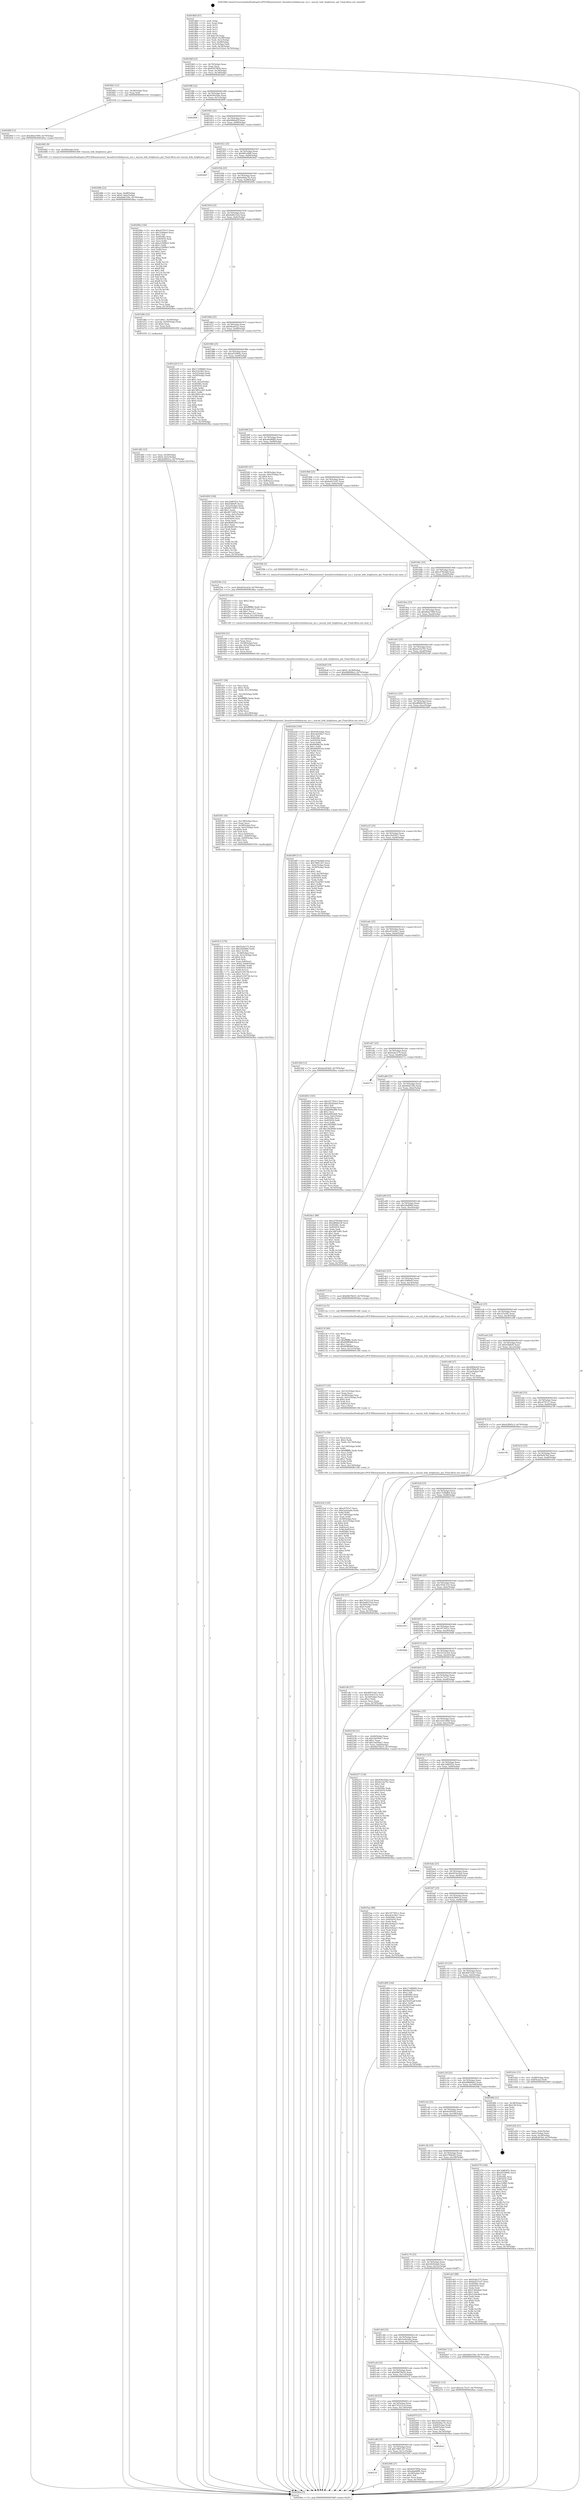 digraph "0x4018b0" {
  label = "0x4018b0 (/mnt/c/Users/mathe/Desktop/tcc/POCII/binaries/extr_linuxdrivershidwacom_sys.c_wacom_leds_brightness_get_Final-ollvm.out::main(0))"
  labelloc = "t"
  node[shape=record]

  Entry [label="",width=0.3,height=0.3,shape=circle,fillcolor=black,style=filled]
  "0x4018df" [label="{
     0x4018df [23]\l
     | [instrs]\l
     &nbsp;&nbsp;0x4018df \<+3\>: mov -0x70(%rbp),%eax\l
     &nbsp;&nbsp;0x4018e2 \<+2\>: mov %eax,%ecx\l
     &nbsp;&nbsp;0x4018e4 \<+6\>: sub $0x82679f3b,%ecx\l
     &nbsp;&nbsp;0x4018ea \<+3\>: mov %eax,-0x74(%rbp)\l
     &nbsp;&nbsp;0x4018ed \<+3\>: mov %ecx,-0x78(%rbp)\l
     &nbsp;&nbsp;0x4018f0 \<+6\>: je 00000000004026b3 \<main+0xe03\>\l
  }"]
  "0x4026b3" [label="{
     0x4026b3 [12]\l
     | [instrs]\l
     &nbsp;&nbsp;0x4026b3 \<+4\>: mov -0x58(%rbp),%rax\l
     &nbsp;&nbsp;0x4026b7 \<+3\>: mov %rax,%rdi\l
     &nbsp;&nbsp;0x4026ba \<+5\>: call 0000000000401030 \<free@plt\>\l
     | [calls]\l
     &nbsp;&nbsp;0x401030 \{1\} (unknown)\l
  }"]
  "0x4018f6" [label="{
     0x4018f6 [22]\l
     | [instrs]\l
     &nbsp;&nbsp;0x4018f6 \<+5\>: jmp 00000000004018fb \<main+0x4b\>\l
     &nbsp;&nbsp;0x4018fb \<+3\>: mov -0x74(%rbp),%eax\l
     &nbsp;&nbsp;0x4018fe \<+5\>: sub $0x839c02be,%eax\l
     &nbsp;&nbsp;0x401903 \<+3\>: mov %eax,-0x7c(%rbp)\l
     &nbsp;&nbsp;0x401906 \<+6\>: je 000000000040289f \<main+0xfef\>\l
  }"]
  Exit [label="",width=0.3,height=0.3,shape=circle,fillcolor=black,style=filled,peripheries=2]
  "0x40289f" [label="{
     0x40289f\l
  }", style=dashed]
  "0x40190c" [label="{
     0x40190c [22]\l
     | [instrs]\l
     &nbsp;&nbsp;0x40190c \<+5\>: jmp 0000000000401911 \<main+0x61\>\l
     &nbsp;&nbsp;0x401911 \<+3\>: mov -0x74(%rbp),%eax\l
     &nbsp;&nbsp;0x401914 \<+5\>: sub $0x9084af3f,%eax\l
     &nbsp;&nbsp;0x401919 \<+3\>: mov %eax,-0x80(%rbp)\l
     &nbsp;&nbsp;0x40191c \<+6\>: je 0000000000402482 \<main+0xbd2\>\l
  }"]
  "0x4026bf" [label="{
     0x4026bf [12]\l
     | [instrs]\l
     &nbsp;&nbsp;0x4026bf \<+7\>: movl $0xd6da7949,-0x70(%rbp)\l
     &nbsp;&nbsp;0x4026c6 \<+5\>: jmp 00000000004028ea \<main+0x103a\>\l
  }"]
  "0x402482" [label="{
     0x402482 [9]\l
     | [instrs]\l
     &nbsp;&nbsp;0x402482 \<+4\>: mov -0x58(%rbp),%rdi\l
     &nbsp;&nbsp;0x402486 \<+5\>: call 0000000000401400 \<wacom_leds_brightness_get\>\l
     | [calls]\l
     &nbsp;&nbsp;0x401400 \{1\} (/mnt/c/Users/mathe/Desktop/tcc/POCII/binaries/extr_linuxdrivershidwacom_sys.c_wacom_leds_brightness_get_Final-ollvm.out::wacom_leds_brightness_get)\l
  }"]
  "0x401922" [label="{
     0x401922 [25]\l
     | [instrs]\l
     &nbsp;&nbsp;0x401922 \<+5\>: jmp 0000000000401927 \<main+0x77\>\l
     &nbsp;&nbsp;0x401927 \<+3\>: mov -0x74(%rbp),%eax\l
     &nbsp;&nbsp;0x40192a \<+5\>: sub $0x981ef4f6,%eax\l
     &nbsp;&nbsp;0x40192f \<+6\>: mov %eax,-0x84(%rbp)\l
     &nbsp;&nbsp;0x401935 \<+6\>: je 00000000004026d7 \<main+0xe27\>\l
  }"]
  "0x40259e" [label="{
     0x40259e [12]\l
     | [instrs]\l
     &nbsp;&nbsp;0x40259e \<+7\>: movl $0x401bc42d,-0x70(%rbp)\l
     &nbsp;&nbsp;0x4025a5 \<+5\>: jmp 00000000004028ea \<main+0x103a\>\l
  }"]
  "0x4026d7" [label="{
     0x4026d7\l
  }", style=dashed]
  "0x40193b" [label="{
     0x40193b [25]\l
     | [instrs]\l
     &nbsp;&nbsp;0x40193b \<+5\>: jmp 0000000000401940 \<main+0x90\>\l
     &nbsp;&nbsp;0x401940 \<+3\>: mov -0x74(%rbp),%eax\l
     &nbsp;&nbsp;0x401943 \<+5\>: sub $0x9e09ac7b,%eax\l
     &nbsp;&nbsp;0x401948 \<+6\>: mov %eax,-0x88(%rbp)\l
     &nbsp;&nbsp;0x40194e \<+6\>: je 000000000040209a \<main+0x7ea\>\l
  }"]
  "0x401cf1" [label="{
     0x401cf1\l
  }", style=dashed]
  "0x40209a" [label="{
     0x40209a [144]\l
     | [instrs]\l
     &nbsp;&nbsp;0x40209a \<+5\>: mov $0xc6707e7,%eax\l
     &nbsp;&nbsp;0x40209f \<+5\>: mov $0x3246be0,%ecx\l
     &nbsp;&nbsp;0x4020a4 \<+2\>: mov $0x1,%dl\l
     &nbsp;&nbsp;0x4020a6 \<+7\>: mov 0x40506c,%esi\l
     &nbsp;&nbsp;0x4020ad \<+7\>: mov 0x405054,%edi\l
     &nbsp;&nbsp;0x4020b4 \<+3\>: mov %esi,%r8d\l
     &nbsp;&nbsp;0x4020b7 \<+7\>: sub $0xe23008e5,%r8d\l
     &nbsp;&nbsp;0x4020be \<+4\>: sub $0x1,%r8d\l
     &nbsp;&nbsp;0x4020c2 \<+7\>: add $0xe23008e5,%r8d\l
     &nbsp;&nbsp;0x4020c9 \<+4\>: imul %r8d,%esi\l
     &nbsp;&nbsp;0x4020cd \<+3\>: and $0x1,%esi\l
     &nbsp;&nbsp;0x4020d0 \<+3\>: cmp $0x0,%esi\l
     &nbsp;&nbsp;0x4020d3 \<+4\>: sete %r9b\l
     &nbsp;&nbsp;0x4020d7 \<+3\>: cmp $0xa,%edi\l
     &nbsp;&nbsp;0x4020da \<+4\>: setl %r10b\l
     &nbsp;&nbsp;0x4020de \<+3\>: mov %r9b,%r11b\l
     &nbsp;&nbsp;0x4020e1 \<+4\>: xor $0xff,%r11b\l
     &nbsp;&nbsp;0x4020e5 \<+3\>: mov %r10b,%bl\l
     &nbsp;&nbsp;0x4020e8 \<+3\>: xor $0xff,%bl\l
     &nbsp;&nbsp;0x4020eb \<+3\>: xor $0x1,%dl\l
     &nbsp;&nbsp;0x4020ee \<+3\>: mov %r11b,%r14b\l
     &nbsp;&nbsp;0x4020f1 \<+4\>: and $0xff,%r14b\l
     &nbsp;&nbsp;0x4020f5 \<+3\>: and %dl,%r9b\l
     &nbsp;&nbsp;0x4020f8 \<+3\>: mov %bl,%r15b\l
     &nbsp;&nbsp;0x4020fb \<+4\>: and $0xff,%r15b\l
     &nbsp;&nbsp;0x4020ff \<+3\>: and %dl,%r10b\l
     &nbsp;&nbsp;0x402102 \<+3\>: or %r9b,%r14b\l
     &nbsp;&nbsp;0x402105 \<+3\>: or %r10b,%r15b\l
     &nbsp;&nbsp;0x402108 \<+3\>: xor %r15b,%r14b\l
     &nbsp;&nbsp;0x40210b \<+3\>: or %bl,%r11b\l
     &nbsp;&nbsp;0x40210e \<+4\>: xor $0xff,%r11b\l
     &nbsp;&nbsp;0x402112 \<+3\>: or $0x1,%dl\l
     &nbsp;&nbsp;0x402115 \<+3\>: and %dl,%r11b\l
     &nbsp;&nbsp;0x402118 \<+3\>: or %r11b,%r14b\l
     &nbsp;&nbsp;0x40211b \<+4\>: test $0x1,%r14b\l
     &nbsp;&nbsp;0x40211f \<+3\>: cmovne %ecx,%eax\l
     &nbsp;&nbsp;0x402122 \<+3\>: mov %eax,-0x70(%rbp)\l
     &nbsp;&nbsp;0x402125 \<+5\>: jmp 00000000004028ea \<main+0x103a\>\l
  }"]
  "0x401954" [label="{
     0x401954 [25]\l
     | [instrs]\l
     &nbsp;&nbsp;0x401954 \<+5\>: jmp 0000000000401959 \<main+0xa9\>\l
     &nbsp;&nbsp;0x401959 \<+3\>: mov -0x74(%rbp),%eax\l
     &nbsp;&nbsp;0x40195c \<+5\>: sub $0x9e6b332d,%eax\l
     &nbsp;&nbsp;0x401961 \<+6\>: mov %eax,-0x8c(%rbp)\l
     &nbsp;&nbsp;0x401967 \<+6\>: je 0000000000401d6b \<main+0x4bb\>\l
  }"]
  "0x402568" [label="{
     0x402568 [27]\l
     | [instrs]\l
     &nbsp;&nbsp;0x402568 \<+5\>: mov $0x82679f3b,%eax\l
     &nbsp;&nbsp;0x40256d \<+5\>: mov $0xa8ad68f4,%ecx\l
     &nbsp;&nbsp;0x402572 \<+3\>: mov -0x29(%rbp),%dl\l
     &nbsp;&nbsp;0x402575 \<+3\>: test $0x1,%dl\l
     &nbsp;&nbsp;0x402578 \<+3\>: cmovne %ecx,%eax\l
     &nbsp;&nbsp;0x40257b \<+3\>: mov %eax,-0x70(%rbp)\l
     &nbsp;&nbsp;0x40257e \<+5\>: jmp 00000000004028ea \<main+0x103a\>\l
  }"]
  "0x401d6b" [label="{
     0x401d6b [23]\l
     | [instrs]\l
     &nbsp;&nbsp;0x401d6b \<+7\>: movl $0x1,-0x50(%rbp)\l
     &nbsp;&nbsp;0x401d72 \<+4\>: movslq -0x50(%rbp),%rax\l
     &nbsp;&nbsp;0x401d76 \<+4\>: shl $0x4,%rax\l
     &nbsp;&nbsp;0x401d7a \<+3\>: mov %rax,%rdi\l
     &nbsp;&nbsp;0x401d7d \<+5\>: call 0000000000401050 \<malloc@plt\>\l
     | [calls]\l
     &nbsp;&nbsp;0x401050 \{1\} (unknown)\l
  }"]
  "0x40196d" [label="{
     0x40196d [25]\l
     | [instrs]\l
     &nbsp;&nbsp;0x40196d \<+5\>: jmp 0000000000401972 \<main+0xc2\>\l
     &nbsp;&nbsp;0x401972 \<+3\>: mov -0x74(%rbp),%eax\l
     &nbsp;&nbsp;0x401975 \<+5\>: sub $0x9fea05a2,%eax\l
     &nbsp;&nbsp;0x40197a \<+6\>: mov %eax,-0x90(%rbp)\l
     &nbsp;&nbsp;0x401980 \<+6\>: je 0000000000401e29 \<main+0x579\>\l
  }"]
  "0x401cd8" [label="{
     0x401cd8 [25]\l
     | [instrs]\l
     &nbsp;&nbsp;0x401cd8 \<+5\>: jmp 0000000000401cdd \<main+0x42d\>\l
     &nbsp;&nbsp;0x401cdd \<+3\>: mov -0x74(%rbp),%eax\l
     &nbsp;&nbsp;0x401ce0 \<+5\>: sub $0x786f13d7,%eax\l
     &nbsp;&nbsp;0x401ce5 \<+6\>: mov %eax,-0x11c(%rbp)\l
     &nbsp;&nbsp;0x401ceb \<+6\>: je 0000000000402568 \<main+0xcb8\>\l
  }"]
  "0x401e29" [label="{
     0x401e29 [111]\l
     | [instrs]\l
     &nbsp;&nbsp;0x401e29 \<+5\>: mov $0x17e98d64,%eax\l
     &nbsp;&nbsp;0x401e2e \<+5\>: mov $0x325c9f2,%ecx\l
     &nbsp;&nbsp;0x401e33 \<+3\>: mov -0x5c(%rbp),%edx\l
     &nbsp;&nbsp;0x401e36 \<+3\>: cmp -0x50(%rbp),%edx\l
     &nbsp;&nbsp;0x401e39 \<+4\>: setl %sil\l
     &nbsp;&nbsp;0x401e3d \<+4\>: and $0x1,%sil\l
     &nbsp;&nbsp;0x401e41 \<+4\>: mov %sil,-0x2a(%rbp)\l
     &nbsp;&nbsp;0x401e45 \<+7\>: mov 0x40506c,%edx\l
     &nbsp;&nbsp;0x401e4c \<+7\>: mov 0x405054,%edi\l
     &nbsp;&nbsp;0x401e53 \<+3\>: mov %edx,%r8d\l
     &nbsp;&nbsp;0x401e56 \<+7\>: add $0x5893c365,%r8d\l
     &nbsp;&nbsp;0x401e5d \<+4\>: sub $0x1,%r8d\l
     &nbsp;&nbsp;0x401e61 \<+7\>: sub $0x5893c365,%r8d\l
     &nbsp;&nbsp;0x401e68 \<+4\>: imul %r8d,%edx\l
     &nbsp;&nbsp;0x401e6c \<+3\>: and $0x1,%edx\l
     &nbsp;&nbsp;0x401e6f \<+3\>: cmp $0x0,%edx\l
     &nbsp;&nbsp;0x401e72 \<+4\>: sete %sil\l
     &nbsp;&nbsp;0x401e76 \<+3\>: cmp $0xa,%edi\l
     &nbsp;&nbsp;0x401e79 \<+4\>: setl %r9b\l
     &nbsp;&nbsp;0x401e7d \<+3\>: mov %sil,%r10b\l
     &nbsp;&nbsp;0x401e80 \<+3\>: and %r9b,%r10b\l
     &nbsp;&nbsp;0x401e83 \<+3\>: xor %r9b,%sil\l
     &nbsp;&nbsp;0x401e86 \<+3\>: or %sil,%r10b\l
     &nbsp;&nbsp;0x401e89 \<+4\>: test $0x1,%r10b\l
     &nbsp;&nbsp;0x401e8d \<+3\>: cmovne %ecx,%eax\l
     &nbsp;&nbsp;0x401e90 \<+3\>: mov %eax,-0x70(%rbp)\l
     &nbsp;&nbsp;0x401e93 \<+5\>: jmp 00000000004028ea \<main+0x103a\>\l
  }"]
  "0x401986" [label="{
     0x401986 [25]\l
     | [instrs]\l
     &nbsp;&nbsp;0x401986 \<+5\>: jmp 000000000040198b \<main+0xdb\>\l
     &nbsp;&nbsp;0x40198b \<+3\>: mov -0x74(%rbp),%eax\l
     &nbsp;&nbsp;0x40198e \<+5\>: sub $0xa035994c,%eax\l
     &nbsp;&nbsp;0x401993 \<+6\>: mov %eax,-0x94(%rbp)\l
     &nbsp;&nbsp;0x401999 \<+6\>: je 0000000000402409 \<main+0xb59\>\l
  }"]
  "0x4026cb" [label="{
     0x4026cb\l
  }", style=dashed]
  "0x402409" [label="{
     0x402409 [109]\l
     | [instrs]\l
     &nbsp;&nbsp;0x402409 \<+5\>: mov $0x3a883f32,%eax\l
     &nbsp;&nbsp;0x40240e \<+5\>: mov $0x63b8ef5,%ecx\l
     &nbsp;&nbsp;0x402413 \<+3\>: mov -0x5c(%rbp),%edx\l
     &nbsp;&nbsp;0x402416 \<+6\>: sub $0x69716953,%edx\l
     &nbsp;&nbsp;0x40241c \<+3\>: add $0x1,%edx\l
     &nbsp;&nbsp;0x40241f \<+6\>: add $0x69716953,%edx\l
     &nbsp;&nbsp;0x402425 \<+3\>: mov %edx,-0x5c(%rbp)\l
     &nbsp;&nbsp;0x402428 \<+7\>: mov 0x40506c,%edx\l
     &nbsp;&nbsp;0x40242f \<+7\>: mov 0x405054,%esi\l
     &nbsp;&nbsp;0x402436 \<+2\>: mov %edx,%edi\l
     &nbsp;&nbsp;0x402438 \<+6\>: add $0x9b983593,%edi\l
     &nbsp;&nbsp;0x40243e \<+3\>: sub $0x1,%edi\l
     &nbsp;&nbsp;0x402441 \<+6\>: sub $0x9b983593,%edi\l
     &nbsp;&nbsp;0x402447 \<+3\>: imul %edi,%edx\l
     &nbsp;&nbsp;0x40244a \<+3\>: and $0x1,%edx\l
     &nbsp;&nbsp;0x40244d \<+3\>: cmp $0x0,%edx\l
     &nbsp;&nbsp;0x402450 \<+4\>: sete %r8b\l
     &nbsp;&nbsp;0x402454 \<+3\>: cmp $0xa,%esi\l
     &nbsp;&nbsp;0x402457 \<+4\>: setl %r9b\l
     &nbsp;&nbsp;0x40245b \<+3\>: mov %r8b,%r10b\l
     &nbsp;&nbsp;0x40245e \<+3\>: and %r9b,%r10b\l
     &nbsp;&nbsp;0x402461 \<+3\>: xor %r9b,%r8b\l
     &nbsp;&nbsp;0x402464 \<+3\>: or %r8b,%r10b\l
     &nbsp;&nbsp;0x402467 \<+4\>: test $0x1,%r10b\l
     &nbsp;&nbsp;0x40246b \<+3\>: cmovne %ecx,%eax\l
     &nbsp;&nbsp;0x40246e \<+3\>: mov %eax,-0x70(%rbp)\l
     &nbsp;&nbsp;0x402471 \<+5\>: jmp 00000000004028ea \<main+0x103a\>\l
  }"]
  "0x40199f" [label="{
     0x40199f [25]\l
     | [instrs]\l
     &nbsp;&nbsp;0x40199f \<+5\>: jmp 00000000004019a4 \<main+0xf4\>\l
     &nbsp;&nbsp;0x4019a4 \<+3\>: mov -0x74(%rbp),%eax\l
     &nbsp;&nbsp;0x4019a7 \<+5\>: sub $0xa8ad68f4,%eax\l
     &nbsp;&nbsp;0x4019ac \<+6\>: mov %eax,-0x98(%rbp)\l
     &nbsp;&nbsp;0x4019b2 \<+6\>: je 0000000000402583 \<main+0xcd3\>\l
  }"]
  "0x40248b" [label="{
     0x40248b [22]\l
     | [instrs]\l
     &nbsp;&nbsp;0x40248b \<+3\>: mov %eax,-0x68(%rbp)\l
     &nbsp;&nbsp;0x40248e \<+7\>: movl $0x0,-0x6c(%rbp)\l
     &nbsp;&nbsp;0x402495 \<+7\>: movl $0xfdd4339e,-0x70(%rbp)\l
     &nbsp;&nbsp;0x40249c \<+5\>: jmp 00000000004028ea \<main+0x103a\>\l
  }"]
  "0x402583" [label="{
     0x402583 [27]\l
     | [instrs]\l
     &nbsp;&nbsp;0x402583 \<+4\>: mov -0x58(%rbp),%rax\l
     &nbsp;&nbsp;0x402587 \<+4\>: movslq -0x6c(%rbp),%rcx\l
     &nbsp;&nbsp;0x40258b \<+4\>: shl $0x4,%rcx\l
     &nbsp;&nbsp;0x40258f \<+3\>: add %rcx,%rax\l
     &nbsp;&nbsp;0x402592 \<+4\>: mov 0x8(%rax),%rax\l
     &nbsp;&nbsp;0x402596 \<+3\>: mov %rax,%rdi\l
     &nbsp;&nbsp;0x402599 \<+5\>: call 0000000000401030 \<free@plt\>\l
     | [calls]\l
     &nbsp;&nbsp;0x401030 \{1\} (unknown)\l
  }"]
  "0x4019b8" [label="{
     0x4019b8 [25]\l
     | [instrs]\l
     &nbsp;&nbsp;0x4019b8 \<+5\>: jmp 00000000004019bd \<main+0x10d\>\l
     &nbsp;&nbsp;0x4019bd \<+3\>: mov -0x74(%rbp),%eax\l
     &nbsp;&nbsp;0x4019c0 \<+5\>: sub $0xba6151d7,%eax\l
     &nbsp;&nbsp;0x4019c5 \<+6\>: mov %eax,-0x9c(%rbp)\l
     &nbsp;&nbsp;0x4019cb \<+6\>: je 0000000000401f0b \<main+0x65b\>\l
  }"]
  "0x4021b4" [label="{
     0x4021b4 [120]\l
     | [instrs]\l
     &nbsp;&nbsp;0x4021b4 \<+5\>: mov $0xc6707e7,%ecx\l
     &nbsp;&nbsp;0x4021b9 \<+5\>: mov $0x5aeb2a6a,%edx\l
     &nbsp;&nbsp;0x4021be \<+3\>: xor %r8d,%r8d\l
     &nbsp;&nbsp;0x4021c1 \<+7\>: mov -0x134(%rbp),%r9d\l
     &nbsp;&nbsp;0x4021c8 \<+4\>: imul %eax,%r9d\l
     &nbsp;&nbsp;0x4021cc \<+4\>: mov -0x58(%rbp),%rsi\l
     &nbsp;&nbsp;0x4021d0 \<+4\>: movslq -0x5c(%rbp),%rdi\l
     &nbsp;&nbsp;0x4021d4 \<+4\>: shl $0x4,%rdi\l
     &nbsp;&nbsp;0x4021d8 \<+3\>: add %rdi,%rsi\l
     &nbsp;&nbsp;0x4021db \<+4\>: mov 0x8(%rsi),%rsi\l
     &nbsp;&nbsp;0x4021df \<+4\>: mov %r9d,0x4(%rsi)\l
     &nbsp;&nbsp;0x4021e3 \<+7\>: mov 0x40506c,%eax\l
     &nbsp;&nbsp;0x4021ea \<+8\>: mov 0x405054,%r9d\l
     &nbsp;&nbsp;0x4021f2 \<+4\>: sub $0x1,%r8d\l
     &nbsp;&nbsp;0x4021f6 \<+3\>: mov %eax,%r10d\l
     &nbsp;&nbsp;0x4021f9 \<+3\>: add %r8d,%r10d\l
     &nbsp;&nbsp;0x4021fc \<+4\>: imul %r10d,%eax\l
     &nbsp;&nbsp;0x402200 \<+3\>: and $0x1,%eax\l
     &nbsp;&nbsp;0x402203 \<+3\>: cmp $0x0,%eax\l
     &nbsp;&nbsp;0x402206 \<+4\>: sete %r11b\l
     &nbsp;&nbsp;0x40220a \<+4\>: cmp $0xa,%r9d\l
     &nbsp;&nbsp;0x40220e \<+3\>: setl %bl\l
     &nbsp;&nbsp;0x402211 \<+3\>: mov %r11b,%r14b\l
     &nbsp;&nbsp;0x402214 \<+3\>: and %bl,%r14b\l
     &nbsp;&nbsp;0x402217 \<+3\>: xor %bl,%r11b\l
     &nbsp;&nbsp;0x40221a \<+3\>: or %r11b,%r14b\l
     &nbsp;&nbsp;0x40221d \<+4\>: test $0x1,%r14b\l
     &nbsp;&nbsp;0x402221 \<+3\>: cmovne %edx,%ecx\l
     &nbsp;&nbsp;0x402224 \<+3\>: mov %ecx,-0x70(%rbp)\l
     &nbsp;&nbsp;0x402227 \<+5\>: jmp 00000000004028ea \<main+0x103a\>\l
  }"]
  "0x401f0b" [label="{
     0x401f0b [5]\l
     | [instrs]\l
     &nbsp;&nbsp;0x401f0b \<+5\>: call 0000000000401160 \<next_i\>\l
     | [calls]\l
     &nbsp;&nbsp;0x401160 \{1\} (/mnt/c/Users/mathe/Desktop/tcc/POCII/binaries/extr_linuxdrivershidwacom_sys.c_wacom_leds_brightness_get_Final-ollvm.out::next_i)\l
  }"]
  "0x4019d1" [label="{
     0x4019d1 [25]\l
     | [instrs]\l
     &nbsp;&nbsp;0x4019d1 \<+5\>: jmp 00000000004019d6 \<main+0x126\>\l
     &nbsp;&nbsp;0x4019d6 \<+3\>: mov -0x74(%rbp),%eax\l
     &nbsp;&nbsp;0x4019d9 \<+5\>: sub $0xc078c8dd,%eax\l
     &nbsp;&nbsp;0x4019de \<+6\>: mov %eax,-0xa0(%rbp)\l
     &nbsp;&nbsp;0x4019e4 \<+6\>: je 00000000004028ca \<main+0x101a\>\l
  }"]
  "0x40217a" [label="{
     0x40217a [58]\l
     | [instrs]\l
     &nbsp;&nbsp;0x40217a \<+2\>: xor %ecx,%ecx\l
     &nbsp;&nbsp;0x40217c \<+5\>: mov $0x2,%edx\l
     &nbsp;&nbsp;0x402181 \<+6\>: mov %edx,-0x130(%rbp)\l
     &nbsp;&nbsp;0x402187 \<+1\>: cltd\l
     &nbsp;&nbsp;0x402188 \<+7\>: mov -0x130(%rbp),%r8d\l
     &nbsp;&nbsp;0x40218f \<+3\>: idiv %r8d\l
     &nbsp;&nbsp;0x402192 \<+6\>: imul $0xfffffffe,%edx,%edx\l
     &nbsp;&nbsp;0x402198 \<+3\>: mov %ecx,%r9d\l
     &nbsp;&nbsp;0x40219b \<+3\>: sub %edx,%r9d\l
     &nbsp;&nbsp;0x40219e \<+2\>: mov %ecx,%edx\l
     &nbsp;&nbsp;0x4021a0 \<+3\>: sub $0x1,%edx\l
     &nbsp;&nbsp;0x4021a3 \<+3\>: add %edx,%r9d\l
     &nbsp;&nbsp;0x4021a6 \<+3\>: sub %r9d,%ecx\l
     &nbsp;&nbsp;0x4021a9 \<+6\>: mov %ecx,-0x134(%rbp)\l
     &nbsp;&nbsp;0x4021af \<+5\>: call 0000000000401160 \<next_i\>\l
     | [calls]\l
     &nbsp;&nbsp;0x401160 \{1\} (/mnt/c/Users/mathe/Desktop/tcc/POCII/binaries/extr_linuxdrivershidwacom_sys.c_wacom_leds_brightness_get_Final-ollvm.out::next_i)\l
  }"]
  "0x4028ca" [label="{
     0x4028ca\l
  }", style=dashed]
  "0x4019ea" [label="{
     0x4019ea [25]\l
     | [instrs]\l
     &nbsp;&nbsp;0x4019ea \<+5\>: jmp 00000000004019ef \<main+0x13f\>\l
     &nbsp;&nbsp;0x4019ef \<+3\>: mov -0x74(%rbp),%eax\l
     &nbsp;&nbsp;0x4019f2 \<+5\>: sub $0xd6da7949,%eax\l
     &nbsp;&nbsp;0x4019f7 \<+6\>: mov %eax,-0xa4(%rbp)\l
     &nbsp;&nbsp;0x4019fd \<+6\>: je 00000000004026e8 \<main+0xe38\>\l
  }"]
  "0x402157" [label="{
     0x402157 [35]\l
     | [instrs]\l
     &nbsp;&nbsp;0x402157 \<+6\>: mov -0x12c(%rbp),%ecx\l
     &nbsp;&nbsp;0x40215d \<+3\>: imul %eax,%ecx\l
     &nbsp;&nbsp;0x402160 \<+4\>: mov -0x58(%rbp),%rsi\l
     &nbsp;&nbsp;0x402164 \<+4\>: movslq -0x5c(%rbp),%rdi\l
     &nbsp;&nbsp;0x402168 \<+4\>: shl $0x4,%rdi\l
     &nbsp;&nbsp;0x40216c \<+3\>: add %rdi,%rsi\l
     &nbsp;&nbsp;0x40216f \<+4\>: mov 0x8(%rsi),%rsi\l
     &nbsp;&nbsp;0x402173 \<+2\>: mov %ecx,(%rsi)\l
     &nbsp;&nbsp;0x402175 \<+5\>: call 0000000000401160 \<next_i\>\l
     | [calls]\l
     &nbsp;&nbsp;0x401160 \{1\} (/mnt/c/Users/mathe/Desktop/tcc/POCII/binaries/extr_linuxdrivershidwacom_sys.c_wacom_leds_brightness_get_Final-ollvm.out::next_i)\l
  }"]
  "0x4026e8" [label="{
     0x4026e8 [19]\l
     | [instrs]\l
     &nbsp;&nbsp;0x4026e8 \<+7\>: movl $0x0,-0x38(%rbp)\l
     &nbsp;&nbsp;0x4026ef \<+7\>: movl $0x488096e2,-0x70(%rbp)\l
     &nbsp;&nbsp;0x4026f6 \<+5\>: jmp 00000000004028ea \<main+0x103a\>\l
  }"]
  "0x401a03" [label="{
     0x401a03 [25]\l
     | [instrs]\l
     &nbsp;&nbsp;0x401a03 \<+5\>: jmp 0000000000401a08 \<main+0x158\>\l
     &nbsp;&nbsp;0x401a08 \<+3\>: mov -0x74(%rbp),%eax\l
     &nbsp;&nbsp;0x401a0b \<+5\>: sub $0xda33a791,%eax\l
     &nbsp;&nbsp;0x401a10 \<+6\>: mov %eax,-0xa8(%rbp)\l
     &nbsp;&nbsp;0x401a16 \<+6\>: je 00000000004022dd \<main+0xa2d\>\l
  }"]
  "0x40212f" [label="{
     0x40212f [40]\l
     | [instrs]\l
     &nbsp;&nbsp;0x40212f \<+5\>: mov $0x2,%ecx\l
     &nbsp;&nbsp;0x402134 \<+1\>: cltd\l
     &nbsp;&nbsp;0x402135 \<+2\>: idiv %ecx\l
     &nbsp;&nbsp;0x402137 \<+6\>: imul $0xfffffffe,%edx,%ecx\l
     &nbsp;&nbsp;0x40213d \<+6\>: add $0x669f0d8f,%ecx\l
     &nbsp;&nbsp;0x402143 \<+3\>: add $0x1,%ecx\l
     &nbsp;&nbsp;0x402146 \<+6\>: sub $0x669f0d8f,%ecx\l
     &nbsp;&nbsp;0x40214c \<+6\>: mov %ecx,-0x12c(%rbp)\l
     &nbsp;&nbsp;0x402152 \<+5\>: call 0000000000401160 \<next_i\>\l
     | [calls]\l
     &nbsp;&nbsp;0x401160 \{1\} (/mnt/c/Users/mathe/Desktop/tcc/POCII/binaries/extr_linuxdrivershidwacom_sys.c_wacom_leds_brightness_get_Final-ollvm.out::next_i)\l
  }"]
  "0x4022dd" [label="{
     0x4022dd [144]\l
     | [instrs]\l
     &nbsp;&nbsp;0x4022dd \<+5\>: mov $0x839c02be,%eax\l
     &nbsp;&nbsp;0x4022e2 \<+5\>: mov $0xe2b45827,%ecx\l
     &nbsp;&nbsp;0x4022e7 \<+2\>: mov $0x1,%dl\l
     &nbsp;&nbsp;0x4022e9 \<+7\>: mov 0x40506c,%esi\l
     &nbsp;&nbsp;0x4022f0 \<+7\>: mov 0x405054,%edi\l
     &nbsp;&nbsp;0x4022f7 \<+3\>: mov %esi,%r8d\l
     &nbsp;&nbsp;0x4022fa \<+7\>: sub $0x8400b55e,%r8d\l
     &nbsp;&nbsp;0x402301 \<+4\>: sub $0x1,%r8d\l
     &nbsp;&nbsp;0x402305 \<+7\>: add $0x8400b55e,%r8d\l
     &nbsp;&nbsp;0x40230c \<+4\>: imul %r8d,%esi\l
     &nbsp;&nbsp;0x402310 \<+3\>: and $0x1,%esi\l
     &nbsp;&nbsp;0x402313 \<+3\>: cmp $0x0,%esi\l
     &nbsp;&nbsp;0x402316 \<+4\>: sete %r9b\l
     &nbsp;&nbsp;0x40231a \<+3\>: cmp $0xa,%edi\l
     &nbsp;&nbsp;0x40231d \<+4\>: setl %r10b\l
     &nbsp;&nbsp;0x402321 \<+3\>: mov %r9b,%r11b\l
     &nbsp;&nbsp;0x402324 \<+4\>: xor $0xff,%r11b\l
     &nbsp;&nbsp;0x402328 \<+3\>: mov %r10b,%bl\l
     &nbsp;&nbsp;0x40232b \<+3\>: xor $0xff,%bl\l
     &nbsp;&nbsp;0x40232e \<+3\>: xor $0x0,%dl\l
     &nbsp;&nbsp;0x402331 \<+3\>: mov %r11b,%r14b\l
     &nbsp;&nbsp;0x402334 \<+4\>: and $0x0,%r14b\l
     &nbsp;&nbsp;0x402338 \<+3\>: and %dl,%r9b\l
     &nbsp;&nbsp;0x40233b \<+3\>: mov %bl,%r15b\l
     &nbsp;&nbsp;0x40233e \<+4\>: and $0x0,%r15b\l
     &nbsp;&nbsp;0x402342 \<+3\>: and %dl,%r10b\l
     &nbsp;&nbsp;0x402345 \<+3\>: or %r9b,%r14b\l
     &nbsp;&nbsp;0x402348 \<+3\>: or %r10b,%r15b\l
     &nbsp;&nbsp;0x40234b \<+3\>: xor %r15b,%r14b\l
     &nbsp;&nbsp;0x40234e \<+3\>: or %bl,%r11b\l
     &nbsp;&nbsp;0x402351 \<+4\>: xor $0xff,%r11b\l
     &nbsp;&nbsp;0x402355 \<+3\>: or $0x0,%dl\l
     &nbsp;&nbsp;0x402358 \<+3\>: and %dl,%r11b\l
     &nbsp;&nbsp;0x40235b \<+3\>: or %r11b,%r14b\l
     &nbsp;&nbsp;0x40235e \<+4\>: test $0x1,%r14b\l
     &nbsp;&nbsp;0x402362 \<+3\>: cmovne %ecx,%eax\l
     &nbsp;&nbsp;0x402365 \<+3\>: mov %eax,-0x70(%rbp)\l
     &nbsp;&nbsp;0x402368 \<+5\>: jmp 00000000004028ea \<main+0x103a\>\l
  }"]
  "0x401a1c" [label="{
     0x401a1c [25]\l
     | [instrs]\l
     &nbsp;&nbsp;0x401a1c \<+5\>: jmp 0000000000401a21 \<main+0x171\>\l
     &nbsp;&nbsp;0x401a21 \<+3\>: mov -0x74(%rbp),%eax\l
     &nbsp;&nbsp;0x401a24 \<+5\>: sub $0xdf66be58,%eax\l
     &nbsp;&nbsp;0x401a29 \<+6\>: mov %eax,-0xac(%rbp)\l
     &nbsp;&nbsp;0x401a2f \<+6\>: je 00000000004024f9 \<main+0xc49\>\l
  }"]
  "0x401cbf" [label="{
     0x401cbf [25]\l
     | [instrs]\l
     &nbsp;&nbsp;0x401cbf \<+5\>: jmp 0000000000401cc4 \<main+0x414\>\l
     &nbsp;&nbsp;0x401cc4 \<+3\>: mov -0x74(%rbp),%eax\l
     &nbsp;&nbsp;0x401cc7 \<+5\>: sub $0x703221c9,%eax\l
     &nbsp;&nbsp;0x401ccc \<+6\>: mov %eax,-0x118(%rbp)\l
     &nbsp;&nbsp;0x401cd2 \<+6\>: je 00000000004026cb \<main+0xe1b\>\l
  }"]
  "0x4024f9" [label="{
     0x4024f9 [111]\l
     | [instrs]\l
     &nbsp;&nbsp;0x4024f9 \<+5\>: mov $0xc078c8dd,%eax\l
     &nbsp;&nbsp;0x4024fe \<+5\>: mov $0x786f13d7,%ecx\l
     &nbsp;&nbsp;0x402503 \<+3\>: mov -0x6c(%rbp),%edx\l
     &nbsp;&nbsp;0x402506 \<+3\>: cmp -0x50(%rbp),%edx\l
     &nbsp;&nbsp;0x402509 \<+4\>: setl %sil\l
     &nbsp;&nbsp;0x40250d \<+4\>: and $0x1,%sil\l
     &nbsp;&nbsp;0x402511 \<+4\>: mov %sil,-0x29(%rbp)\l
     &nbsp;&nbsp;0x402515 \<+7\>: mov 0x40506c,%edx\l
     &nbsp;&nbsp;0x40251c \<+7\>: mov 0x405054,%edi\l
     &nbsp;&nbsp;0x402523 \<+3\>: mov %edx,%r8d\l
     &nbsp;&nbsp;0x402526 \<+7\>: add $0x353af587,%r8d\l
     &nbsp;&nbsp;0x40252d \<+4\>: sub $0x1,%r8d\l
     &nbsp;&nbsp;0x402531 \<+7\>: sub $0x353af587,%r8d\l
     &nbsp;&nbsp;0x402538 \<+4\>: imul %r8d,%edx\l
     &nbsp;&nbsp;0x40253c \<+3\>: and $0x1,%edx\l
     &nbsp;&nbsp;0x40253f \<+3\>: cmp $0x0,%edx\l
     &nbsp;&nbsp;0x402542 \<+4\>: sete %sil\l
     &nbsp;&nbsp;0x402546 \<+3\>: cmp $0xa,%edi\l
     &nbsp;&nbsp;0x402549 \<+4\>: setl %r9b\l
     &nbsp;&nbsp;0x40254d \<+3\>: mov %sil,%r10b\l
     &nbsp;&nbsp;0x402550 \<+3\>: and %r9b,%r10b\l
     &nbsp;&nbsp;0x402553 \<+3\>: xor %r9b,%sil\l
     &nbsp;&nbsp;0x402556 \<+3\>: or %sil,%r10b\l
     &nbsp;&nbsp;0x402559 \<+4\>: test $0x1,%r10b\l
     &nbsp;&nbsp;0x40255d \<+3\>: cmovne %ecx,%eax\l
     &nbsp;&nbsp;0x402560 \<+3\>: mov %eax,-0x70(%rbp)\l
     &nbsp;&nbsp;0x402563 \<+5\>: jmp 00000000004028ea \<main+0x103a\>\l
  }"]
  "0x401a35" [label="{
     0x401a35 [25]\l
     | [instrs]\l
     &nbsp;&nbsp;0x401a35 \<+5\>: jmp 0000000000401a3a \<main+0x18a\>\l
     &nbsp;&nbsp;0x401a3a \<+3\>: mov -0x74(%rbp),%eax\l
     &nbsp;&nbsp;0x401a3d \<+5\>: sub $0xe2b45827,%eax\l
     &nbsp;&nbsp;0x401a42 \<+6\>: mov %eax,-0xb0(%rbp)\l
     &nbsp;&nbsp;0x401a48 \<+6\>: je 000000000040236d \<main+0xabd\>\l
  }"]
  "0x40207f" [label="{
     0x40207f [27]\l
     | [instrs]\l
     &nbsp;&nbsp;0x40207f \<+5\>: mov $0x22d15d04,%eax\l
     &nbsp;&nbsp;0x402084 \<+5\>: mov $0x9e09ac7b,%ecx\l
     &nbsp;&nbsp;0x402089 \<+3\>: mov -0x64(%rbp),%edx\l
     &nbsp;&nbsp;0x40208c \<+3\>: cmp -0x60(%rbp),%edx\l
     &nbsp;&nbsp;0x40208f \<+3\>: cmovl %ecx,%eax\l
     &nbsp;&nbsp;0x402092 \<+3\>: mov %eax,-0x70(%rbp)\l
     &nbsp;&nbsp;0x402095 \<+5\>: jmp 00000000004028ea \<main+0x103a\>\l
  }"]
  "0x40236d" [label="{
     0x40236d [12]\l
     | [instrs]\l
     &nbsp;&nbsp;0x40236d \<+7\>: movl $0x4ee954d2,-0x70(%rbp)\l
     &nbsp;&nbsp;0x402374 \<+5\>: jmp 00000000004028ea \<main+0x103a\>\l
  }"]
  "0x401a4e" [label="{
     0x401a4e [25]\l
     | [instrs]\l
     &nbsp;&nbsp;0x401a4e \<+5\>: jmp 0000000000401a53 \<main+0x1a3\>\l
     &nbsp;&nbsp;0x401a53 \<+3\>: mov -0x74(%rbp),%eax\l
     &nbsp;&nbsp;0x401a56 \<+5\>: sub $0xe41b39e7,%eax\l
     &nbsp;&nbsp;0x401a5b \<+6\>: mov %eax,-0xb4(%rbp)\l
     &nbsp;&nbsp;0x401a61 \<+6\>: je 0000000000402602 \<main+0xd52\>\l
  }"]
  "0x401ca6" [label="{
     0x401ca6 [25]\l
     | [instrs]\l
     &nbsp;&nbsp;0x401ca6 \<+5\>: jmp 0000000000401cab \<main+0x3fb\>\l
     &nbsp;&nbsp;0x401cab \<+3\>: mov -0x74(%rbp),%eax\l
     &nbsp;&nbsp;0x401cae \<+5\>: sub $0x68d78d35,%eax\l
     &nbsp;&nbsp;0x401cb3 \<+6\>: mov %eax,-0x114(%rbp)\l
     &nbsp;&nbsp;0x401cb9 \<+6\>: je 000000000040207f \<main+0x7cf\>\l
  }"]
  "0x402602" [label="{
     0x402602 [165]\l
     | [instrs]\l
     &nbsp;&nbsp;0x402602 \<+5\>: mov $0x197765c1,%eax\l
     &nbsp;&nbsp;0x402607 \<+5\>: mov $0x58292da0,%ecx\l
     &nbsp;&nbsp;0x40260c \<+2\>: mov $0x1,%dl\l
     &nbsp;&nbsp;0x40260e \<+3\>: mov -0x6c(%rbp),%esi\l
     &nbsp;&nbsp;0x402611 \<+6\>: sub $0xbd99e466,%esi\l
     &nbsp;&nbsp;0x402617 \<+3\>: add $0x1,%esi\l
     &nbsp;&nbsp;0x40261a \<+6\>: add $0xbd99e466,%esi\l
     &nbsp;&nbsp;0x402620 \<+3\>: mov %esi,-0x6c(%rbp)\l
     &nbsp;&nbsp;0x402623 \<+7\>: mov 0x40506c,%esi\l
     &nbsp;&nbsp;0x40262a \<+7\>: mov 0x405054,%edi\l
     &nbsp;&nbsp;0x402631 \<+3\>: mov %esi,%r8d\l
     &nbsp;&nbsp;0x402634 \<+7\>: sub $0x18f3f9d0,%r8d\l
     &nbsp;&nbsp;0x40263b \<+4\>: sub $0x1,%r8d\l
     &nbsp;&nbsp;0x40263f \<+7\>: add $0x18f3f9d0,%r8d\l
     &nbsp;&nbsp;0x402646 \<+4\>: imul %r8d,%esi\l
     &nbsp;&nbsp;0x40264a \<+3\>: and $0x1,%esi\l
     &nbsp;&nbsp;0x40264d \<+3\>: cmp $0x0,%esi\l
     &nbsp;&nbsp;0x402650 \<+4\>: sete %r9b\l
     &nbsp;&nbsp;0x402654 \<+3\>: cmp $0xa,%edi\l
     &nbsp;&nbsp;0x402657 \<+4\>: setl %r10b\l
     &nbsp;&nbsp;0x40265b \<+3\>: mov %r9b,%r11b\l
     &nbsp;&nbsp;0x40265e \<+4\>: xor $0xff,%r11b\l
     &nbsp;&nbsp;0x402662 \<+3\>: mov %r10b,%bl\l
     &nbsp;&nbsp;0x402665 \<+3\>: xor $0xff,%bl\l
     &nbsp;&nbsp;0x402668 \<+3\>: xor $0x1,%dl\l
     &nbsp;&nbsp;0x40266b \<+3\>: mov %r11b,%r14b\l
     &nbsp;&nbsp;0x40266e \<+4\>: and $0xff,%r14b\l
     &nbsp;&nbsp;0x402672 \<+3\>: and %dl,%r9b\l
     &nbsp;&nbsp;0x402675 \<+3\>: mov %bl,%r15b\l
     &nbsp;&nbsp;0x402678 \<+4\>: and $0xff,%r15b\l
     &nbsp;&nbsp;0x40267c \<+3\>: and %dl,%r10b\l
     &nbsp;&nbsp;0x40267f \<+3\>: or %r9b,%r14b\l
     &nbsp;&nbsp;0x402682 \<+3\>: or %r10b,%r15b\l
     &nbsp;&nbsp;0x402685 \<+3\>: xor %r15b,%r14b\l
     &nbsp;&nbsp;0x402688 \<+3\>: or %bl,%r11b\l
     &nbsp;&nbsp;0x40268b \<+4\>: xor $0xff,%r11b\l
     &nbsp;&nbsp;0x40268f \<+3\>: or $0x1,%dl\l
     &nbsp;&nbsp;0x402692 \<+3\>: and %dl,%r11b\l
     &nbsp;&nbsp;0x402695 \<+3\>: or %r11b,%r14b\l
     &nbsp;&nbsp;0x402698 \<+4\>: test $0x1,%r14b\l
     &nbsp;&nbsp;0x40269c \<+3\>: cmovne %ecx,%eax\l
     &nbsp;&nbsp;0x40269f \<+3\>: mov %eax,-0x70(%rbp)\l
     &nbsp;&nbsp;0x4026a2 \<+5\>: jmp 00000000004028ea \<main+0x103a\>\l
  }"]
  "0x401a67" [label="{
     0x401a67 [25]\l
     | [instrs]\l
     &nbsp;&nbsp;0x401a67 \<+5\>: jmp 0000000000401a6c \<main+0x1bc\>\l
     &nbsp;&nbsp;0x401a6c \<+3\>: mov -0x74(%rbp),%eax\l
     &nbsp;&nbsp;0x401a6f \<+5\>: sub $0xf2abc575,%eax\l
     &nbsp;&nbsp;0x401a74 \<+6\>: mov %eax,-0xb8(%rbp)\l
     &nbsp;&nbsp;0x401a7a \<+6\>: je 000000000040271c \<main+0xe6c\>\l
  }"]
  "0x40222c" [label="{
     0x40222c [12]\l
     | [instrs]\l
     &nbsp;&nbsp;0x40222c \<+7\>: movl $0x22c75c27,-0x70(%rbp)\l
     &nbsp;&nbsp;0x402233 \<+5\>: jmp 00000000004028ea \<main+0x103a\>\l
  }"]
  "0x40271c" [label="{
     0x40271c\l
  }", style=dashed]
  "0x401a80" [label="{
     0x401a80 [25]\l
     | [instrs]\l
     &nbsp;&nbsp;0x401a80 \<+5\>: jmp 0000000000401a85 \<main+0x1d5\>\l
     &nbsp;&nbsp;0x401a85 \<+3\>: mov -0x74(%rbp),%eax\l
     &nbsp;&nbsp;0x401a88 \<+5\>: sub $0xfdd4339e,%eax\l
     &nbsp;&nbsp;0x401a8d \<+6\>: mov %eax,-0xbc(%rbp)\l
     &nbsp;&nbsp;0x401a93 \<+6\>: je 00000000004024a1 \<main+0xbf1\>\l
  }"]
  "0x401c8d" [label="{
     0x401c8d [25]\l
     | [instrs]\l
     &nbsp;&nbsp;0x401c8d \<+5\>: jmp 0000000000401c92 \<main+0x3e2\>\l
     &nbsp;&nbsp;0x401c92 \<+3\>: mov -0x74(%rbp),%eax\l
     &nbsp;&nbsp;0x401c95 \<+5\>: sub $0x5aeb2a6a,%eax\l
     &nbsp;&nbsp;0x401c9a \<+6\>: mov %eax,-0x110(%rbp)\l
     &nbsp;&nbsp;0x401ca0 \<+6\>: je 000000000040222c \<main+0x97c\>\l
  }"]
  "0x4024a1" [label="{
     0x4024a1 [88]\l
     | [instrs]\l
     &nbsp;&nbsp;0x4024a1 \<+5\>: mov $0xc078c8dd,%eax\l
     &nbsp;&nbsp;0x4024a6 \<+5\>: mov $0xdf66be58,%ecx\l
     &nbsp;&nbsp;0x4024ab \<+7\>: mov 0x40506c,%edx\l
     &nbsp;&nbsp;0x4024b2 \<+7\>: mov 0x405054,%esi\l
     &nbsp;&nbsp;0x4024b9 \<+2\>: mov %edx,%edi\l
     &nbsp;&nbsp;0x4024bb \<+6\>: add $0x3d87ef65,%edi\l
     &nbsp;&nbsp;0x4024c1 \<+3\>: sub $0x1,%edi\l
     &nbsp;&nbsp;0x4024c4 \<+6\>: sub $0x3d87ef65,%edi\l
     &nbsp;&nbsp;0x4024ca \<+3\>: imul %edi,%edx\l
     &nbsp;&nbsp;0x4024cd \<+3\>: and $0x1,%edx\l
     &nbsp;&nbsp;0x4024d0 \<+3\>: cmp $0x0,%edx\l
     &nbsp;&nbsp;0x4024d3 \<+4\>: sete %r8b\l
     &nbsp;&nbsp;0x4024d7 \<+3\>: cmp $0xa,%esi\l
     &nbsp;&nbsp;0x4024da \<+4\>: setl %r9b\l
     &nbsp;&nbsp;0x4024de \<+3\>: mov %r8b,%r10b\l
     &nbsp;&nbsp;0x4024e1 \<+3\>: and %r9b,%r10b\l
     &nbsp;&nbsp;0x4024e4 \<+3\>: xor %r9b,%r8b\l
     &nbsp;&nbsp;0x4024e7 \<+3\>: or %r8b,%r10b\l
     &nbsp;&nbsp;0x4024ea \<+4\>: test $0x1,%r10b\l
     &nbsp;&nbsp;0x4024ee \<+3\>: cmovne %ecx,%eax\l
     &nbsp;&nbsp;0x4024f1 \<+3\>: mov %eax,-0x70(%rbp)\l
     &nbsp;&nbsp;0x4024f4 \<+5\>: jmp 00000000004028ea \<main+0x103a\>\l
  }"]
  "0x401a99" [label="{
     0x401a99 [25]\l
     | [instrs]\l
     &nbsp;&nbsp;0x401a99 \<+5\>: jmp 0000000000401a9e \<main+0x1ee\>\l
     &nbsp;&nbsp;0x401a9e \<+3\>: mov -0x74(%rbp),%eax\l
     &nbsp;&nbsp;0x401aa1 \<+5\>: sub $0x2da8d60,%eax\l
     &nbsp;&nbsp;0x401aa6 \<+6\>: mov %eax,-0xc0(%rbp)\l
     &nbsp;&nbsp;0x401aac \<+6\>: je 0000000000402073 \<main+0x7c3\>\l
  }"]
  "0x4026a7" [label="{
     0x4026a7 [12]\l
     | [instrs]\l
     &nbsp;&nbsp;0x4026a7 \<+7\>: movl $0xfdd4339e,-0x70(%rbp)\l
     &nbsp;&nbsp;0x4026ae \<+5\>: jmp 00000000004028ea \<main+0x103a\>\l
  }"]
  "0x402073" [label="{
     0x402073 [12]\l
     | [instrs]\l
     &nbsp;&nbsp;0x402073 \<+7\>: movl $0x68d78d35,-0x70(%rbp)\l
     &nbsp;&nbsp;0x40207a \<+5\>: jmp 00000000004028ea \<main+0x103a\>\l
  }"]
  "0x401ab2" [label="{
     0x401ab2 [25]\l
     | [instrs]\l
     &nbsp;&nbsp;0x401ab2 \<+5\>: jmp 0000000000401ab7 \<main+0x207\>\l
     &nbsp;&nbsp;0x401ab7 \<+3\>: mov -0x74(%rbp),%eax\l
     &nbsp;&nbsp;0x401aba \<+5\>: sub $0x3246be0,%eax\l
     &nbsp;&nbsp;0x401abf \<+6\>: mov %eax,-0xc4(%rbp)\l
     &nbsp;&nbsp;0x401ac5 \<+6\>: je 000000000040212a \<main+0x87a\>\l
  }"]
  "0x401fc3" [label="{
     0x401fc3 [176]\l
     | [instrs]\l
     &nbsp;&nbsp;0x401fc3 \<+5\>: mov $0xf2abc575,%ecx\l
     &nbsp;&nbsp;0x401fc8 \<+5\>: mov $0x2da8d60,%edx\l
     &nbsp;&nbsp;0x401fcd \<+3\>: mov $0x1,%r10b\l
     &nbsp;&nbsp;0x401fd0 \<+4\>: mov -0x58(%rbp),%rsi\l
     &nbsp;&nbsp;0x401fd4 \<+4\>: movslq -0x5c(%rbp),%rdi\l
     &nbsp;&nbsp;0x401fd8 \<+4\>: shl $0x4,%rdi\l
     &nbsp;&nbsp;0x401fdc \<+3\>: add %rdi,%rsi\l
     &nbsp;&nbsp;0x401fdf \<+4\>: mov %rax,0x8(%rsi)\l
     &nbsp;&nbsp;0x401fe3 \<+7\>: movl $0x0,-0x64(%rbp)\l
     &nbsp;&nbsp;0x401fea \<+8\>: mov 0x40506c,%r8d\l
     &nbsp;&nbsp;0x401ff2 \<+8\>: mov 0x405054,%r9d\l
     &nbsp;&nbsp;0x401ffa \<+3\>: mov %r8d,%r11d\l
     &nbsp;&nbsp;0x401ffd \<+7\>: add $0xd1239738,%r11d\l
     &nbsp;&nbsp;0x402004 \<+4\>: sub $0x1,%r11d\l
     &nbsp;&nbsp;0x402008 \<+7\>: sub $0xd1239738,%r11d\l
     &nbsp;&nbsp;0x40200f \<+4\>: imul %r11d,%r8d\l
     &nbsp;&nbsp;0x402013 \<+4\>: and $0x1,%r8d\l
     &nbsp;&nbsp;0x402017 \<+4\>: cmp $0x0,%r8d\l
     &nbsp;&nbsp;0x40201b \<+3\>: sete %bl\l
     &nbsp;&nbsp;0x40201e \<+4\>: cmp $0xa,%r9d\l
     &nbsp;&nbsp;0x402022 \<+4\>: setl %r14b\l
     &nbsp;&nbsp;0x402026 \<+3\>: mov %bl,%r15b\l
     &nbsp;&nbsp;0x402029 \<+4\>: xor $0xff,%r15b\l
     &nbsp;&nbsp;0x40202d \<+3\>: mov %r14b,%r12b\l
     &nbsp;&nbsp;0x402030 \<+4\>: xor $0xff,%r12b\l
     &nbsp;&nbsp;0x402034 \<+4\>: xor $0x0,%r10b\l
     &nbsp;&nbsp;0x402038 \<+3\>: mov %r15b,%r13b\l
     &nbsp;&nbsp;0x40203b \<+4\>: and $0x0,%r13b\l
     &nbsp;&nbsp;0x40203f \<+3\>: and %r10b,%bl\l
     &nbsp;&nbsp;0x402042 \<+3\>: mov %r12b,%al\l
     &nbsp;&nbsp;0x402045 \<+2\>: and $0x0,%al\l
     &nbsp;&nbsp;0x402047 \<+3\>: and %r10b,%r14b\l
     &nbsp;&nbsp;0x40204a \<+3\>: or %bl,%r13b\l
     &nbsp;&nbsp;0x40204d \<+3\>: or %r14b,%al\l
     &nbsp;&nbsp;0x402050 \<+3\>: xor %al,%r13b\l
     &nbsp;&nbsp;0x402053 \<+3\>: or %r12b,%r15b\l
     &nbsp;&nbsp;0x402056 \<+4\>: xor $0xff,%r15b\l
     &nbsp;&nbsp;0x40205a \<+4\>: or $0x0,%r10b\l
     &nbsp;&nbsp;0x40205e \<+3\>: and %r10b,%r15b\l
     &nbsp;&nbsp;0x402061 \<+3\>: or %r15b,%r13b\l
     &nbsp;&nbsp;0x402064 \<+4\>: test $0x1,%r13b\l
     &nbsp;&nbsp;0x402068 \<+3\>: cmovne %edx,%ecx\l
     &nbsp;&nbsp;0x40206b \<+3\>: mov %ecx,-0x70(%rbp)\l
     &nbsp;&nbsp;0x40206e \<+5\>: jmp 00000000004028ea \<main+0x103a\>\l
  }"]
  "0x40212a" [label="{
     0x40212a [5]\l
     | [instrs]\l
     &nbsp;&nbsp;0x40212a \<+5\>: call 0000000000401160 \<next_i\>\l
     | [calls]\l
     &nbsp;&nbsp;0x401160 \{1\} (/mnt/c/Users/mathe/Desktop/tcc/POCII/binaries/extr_linuxdrivershidwacom_sys.c_wacom_leds_brightness_get_Final-ollvm.out::next_i)\l
  }"]
  "0x401acb" [label="{
     0x401acb [25]\l
     | [instrs]\l
     &nbsp;&nbsp;0x401acb \<+5\>: jmp 0000000000401ad0 \<main+0x220\>\l
     &nbsp;&nbsp;0x401ad0 \<+3\>: mov -0x74(%rbp),%eax\l
     &nbsp;&nbsp;0x401ad3 \<+5\>: sub $0x325c9f2,%eax\l
     &nbsp;&nbsp;0x401ad8 \<+6\>: mov %eax,-0xc8(%rbp)\l
     &nbsp;&nbsp;0x401ade \<+6\>: je 0000000000401e98 \<main+0x5e8\>\l
  }"]
  "0x401f91" [label="{
     0x401f91 [50]\l
     | [instrs]\l
     &nbsp;&nbsp;0x401f91 \<+6\>: mov -0x128(%rbp),%ecx\l
     &nbsp;&nbsp;0x401f97 \<+3\>: imul %eax,%ecx\l
     &nbsp;&nbsp;0x401f9a \<+4\>: mov -0x58(%rbp),%rsi\l
     &nbsp;&nbsp;0x401f9e \<+4\>: movslq -0x5c(%rbp),%rdi\l
     &nbsp;&nbsp;0x401fa2 \<+4\>: shl $0x4,%rdi\l
     &nbsp;&nbsp;0x401fa6 \<+3\>: add %rdi,%rsi\l
     &nbsp;&nbsp;0x401fa9 \<+3\>: mov %ecx,0x4(%rsi)\l
     &nbsp;&nbsp;0x401fac \<+7\>: movl $0x1,-0x60(%rbp)\l
     &nbsp;&nbsp;0x401fb3 \<+4\>: movslq -0x60(%rbp),%rsi\l
     &nbsp;&nbsp;0x401fb7 \<+4\>: shl $0x3,%rsi\l
     &nbsp;&nbsp;0x401fbb \<+3\>: mov %rsi,%rdi\l
     &nbsp;&nbsp;0x401fbe \<+5\>: call 0000000000401050 \<malloc@plt\>\l
     | [calls]\l
     &nbsp;&nbsp;0x401050 \{1\} (unknown)\l
  }"]
  "0x401e98" [label="{
     0x401e98 [27]\l
     | [instrs]\l
     &nbsp;&nbsp;0x401e98 \<+5\>: mov $0x9084af3f,%eax\l
     &nbsp;&nbsp;0x401e9d \<+5\>: mov $0x57f9dc83,%ecx\l
     &nbsp;&nbsp;0x401ea2 \<+3\>: mov -0x2a(%rbp),%dl\l
     &nbsp;&nbsp;0x401ea5 \<+3\>: test $0x1,%dl\l
     &nbsp;&nbsp;0x401ea8 \<+3\>: cmovne %ecx,%eax\l
     &nbsp;&nbsp;0x401eab \<+3\>: mov %eax,-0x70(%rbp)\l
     &nbsp;&nbsp;0x401eae \<+5\>: jmp 00000000004028ea \<main+0x103a\>\l
  }"]
  "0x401ae4" [label="{
     0x401ae4 [25]\l
     | [instrs]\l
     &nbsp;&nbsp;0x401ae4 \<+5\>: jmp 0000000000401ae9 \<main+0x239\>\l
     &nbsp;&nbsp;0x401ae9 \<+3\>: mov -0x74(%rbp),%eax\l
     &nbsp;&nbsp;0x401aec \<+5\>: sub $0x63b8ef5,%eax\l
     &nbsp;&nbsp;0x401af1 \<+6\>: mov %eax,-0xcc(%rbp)\l
     &nbsp;&nbsp;0x401af7 \<+6\>: je 0000000000402476 \<main+0xbc6\>\l
  }"]
  "0x401f57" [label="{
     0x401f57 [58]\l
     | [instrs]\l
     &nbsp;&nbsp;0x401f57 \<+2\>: xor %ecx,%ecx\l
     &nbsp;&nbsp;0x401f59 \<+5\>: mov $0x2,%edx\l
     &nbsp;&nbsp;0x401f5e \<+6\>: mov %edx,-0x124(%rbp)\l
     &nbsp;&nbsp;0x401f64 \<+1\>: cltd\l
     &nbsp;&nbsp;0x401f65 \<+7\>: mov -0x124(%rbp),%r8d\l
     &nbsp;&nbsp;0x401f6c \<+3\>: idiv %r8d\l
     &nbsp;&nbsp;0x401f6f \<+6\>: imul $0xfffffffe,%edx,%edx\l
     &nbsp;&nbsp;0x401f75 \<+3\>: mov %ecx,%r9d\l
     &nbsp;&nbsp;0x401f78 \<+3\>: sub %edx,%r9d\l
     &nbsp;&nbsp;0x401f7b \<+2\>: mov %ecx,%edx\l
     &nbsp;&nbsp;0x401f7d \<+3\>: sub $0x1,%edx\l
     &nbsp;&nbsp;0x401f80 \<+3\>: add %edx,%r9d\l
     &nbsp;&nbsp;0x401f83 \<+3\>: sub %r9d,%ecx\l
     &nbsp;&nbsp;0x401f86 \<+6\>: mov %ecx,-0x128(%rbp)\l
     &nbsp;&nbsp;0x401f8c \<+5\>: call 0000000000401160 \<next_i\>\l
     | [calls]\l
     &nbsp;&nbsp;0x401160 \{1\} (/mnt/c/Users/mathe/Desktop/tcc/POCII/binaries/extr_linuxdrivershidwacom_sys.c_wacom_leds_brightness_get_Final-ollvm.out::next_i)\l
  }"]
  "0x402476" [label="{
     0x402476 [12]\l
     | [instrs]\l
     &nbsp;&nbsp;0x402476 \<+7\>: movl $0x42f945c2,-0x70(%rbp)\l
     &nbsp;&nbsp;0x40247d \<+5\>: jmp 00000000004028ea \<main+0x103a\>\l
  }"]
  "0x401afd" [label="{
     0x401afd [25]\l
     | [instrs]\l
     &nbsp;&nbsp;0x401afd \<+5\>: jmp 0000000000401b02 \<main+0x252\>\l
     &nbsp;&nbsp;0x401b02 \<+3\>: mov -0x74(%rbp),%eax\l
     &nbsp;&nbsp;0x401b05 \<+5\>: sub $0xc6707e7,%eax\l
     &nbsp;&nbsp;0x401b0a \<+6\>: mov %eax,-0xd0(%rbp)\l
     &nbsp;&nbsp;0x401b10 \<+6\>: je 00000000004027f6 \<main+0xf46\>\l
  }"]
  "0x401f38" [label="{
     0x401f38 [31]\l
     | [instrs]\l
     &nbsp;&nbsp;0x401f38 \<+6\>: mov -0x120(%rbp),%ecx\l
     &nbsp;&nbsp;0x401f3e \<+3\>: imul %eax,%ecx\l
     &nbsp;&nbsp;0x401f41 \<+4\>: mov -0x58(%rbp),%rsi\l
     &nbsp;&nbsp;0x401f45 \<+4\>: movslq -0x5c(%rbp),%rdi\l
     &nbsp;&nbsp;0x401f49 \<+4\>: shl $0x4,%rdi\l
     &nbsp;&nbsp;0x401f4d \<+3\>: add %rdi,%rsi\l
     &nbsp;&nbsp;0x401f50 \<+2\>: mov %ecx,(%rsi)\l
     &nbsp;&nbsp;0x401f52 \<+5\>: call 0000000000401160 \<next_i\>\l
     | [calls]\l
     &nbsp;&nbsp;0x401160 \{1\} (/mnt/c/Users/mathe/Desktop/tcc/POCII/binaries/extr_linuxdrivershidwacom_sys.c_wacom_leds_brightness_get_Final-ollvm.out::next_i)\l
  }"]
  "0x4027f6" [label="{
     0x4027f6\l
  }", style=dashed]
  "0x401b16" [label="{
     0x401b16 [25]\l
     | [instrs]\l
     &nbsp;&nbsp;0x401b16 \<+5\>: jmp 0000000000401b1b \<main+0x26b\>\l
     &nbsp;&nbsp;0x401b1b \<+3\>: mov -0x74(%rbp),%eax\l
     &nbsp;&nbsp;0x401b1e \<+5\>: sub $0xfb2676d,%eax\l
     &nbsp;&nbsp;0x401b23 \<+6\>: mov %eax,-0xd4(%rbp)\l
     &nbsp;&nbsp;0x401b29 \<+6\>: je 0000000000401d50 \<main+0x4a0\>\l
  }"]
  "0x401f10" [label="{
     0x401f10 [40]\l
     | [instrs]\l
     &nbsp;&nbsp;0x401f10 \<+5\>: mov $0x2,%ecx\l
     &nbsp;&nbsp;0x401f15 \<+1\>: cltd\l
     &nbsp;&nbsp;0x401f16 \<+2\>: idiv %ecx\l
     &nbsp;&nbsp;0x401f18 \<+6\>: imul $0xfffffffe,%edx,%ecx\l
     &nbsp;&nbsp;0x401f1e \<+6\>: sub $0xabac13e7,%ecx\l
     &nbsp;&nbsp;0x401f24 \<+3\>: add $0x1,%ecx\l
     &nbsp;&nbsp;0x401f27 \<+6\>: add $0xabac13e7,%ecx\l
     &nbsp;&nbsp;0x401f2d \<+6\>: mov %ecx,-0x120(%rbp)\l
     &nbsp;&nbsp;0x401f33 \<+5\>: call 0000000000401160 \<next_i\>\l
     | [calls]\l
     &nbsp;&nbsp;0x401160 \{1\} (/mnt/c/Users/mathe/Desktop/tcc/POCII/binaries/extr_linuxdrivershidwacom_sys.c_wacom_leds_brightness_get_Final-ollvm.out::next_i)\l
  }"]
  "0x401d50" [label="{
     0x401d50 [27]\l
     | [instrs]\l
     &nbsp;&nbsp;0x401d50 \<+5\>: mov $0x703221c9,%eax\l
     &nbsp;&nbsp;0x401d55 \<+5\>: mov $0x9e6b332d,%ecx\l
     &nbsp;&nbsp;0x401d5a \<+3\>: mov -0x30(%rbp),%edx\l
     &nbsp;&nbsp;0x401d5d \<+3\>: cmp $0x0,%edx\l
     &nbsp;&nbsp;0x401d60 \<+3\>: cmove %ecx,%eax\l
     &nbsp;&nbsp;0x401d63 \<+3\>: mov %eax,-0x70(%rbp)\l
     &nbsp;&nbsp;0x401d66 \<+5\>: jmp 00000000004028ea \<main+0x103a\>\l
  }"]
  "0x401b2f" [label="{
     0x401b2f [25]\l
     | [instrs]\l
     &nbsp;&nbsp;0x401b2f \<+5\>: jmp 0000000000401b34 \<main+0x284\>\l
     &nbsp;&nbsp;0x401b34 \<+3\>: mov -0x74(%rbp),%eax\l
     &nbsp;&nbsp;0x401b37 \<+5\>: sub $0x17e98d64,%eax\l
     &nbsp;&nbsp;0x401b3c \<+6\>: mov %eax,-0xd8(%rbp)\l
     &nbsp;&nbsp;0x401b42 \<+6\>: je 0000000000402710 \<main+0xe60\>\l
  }"]
  "0x401c74" [label="{
     0x401c74 [25]\l
     | [instrs]\l
     &nbsp;&nbsp;0x401c74 \<+5\>: jmp 0000000000401c79 \<main+0x3c9\>\l
     &nbsp;&nbsp;0x401c79 \<+3\>: mov -0x74(%rbp),%eax\l
     &nbsp;&nbsp;0x401c7c \<+5\>: sub $0x58292da0,%eax\l
     &nbsp;&nbsp;0x401c81 \<+6\>: mov %eax,-0x10c(%rbp)\l
     &nbsp;&nbsp;0x401c87 \<+6\>: je 00000000004026a7 \<main+0xdf7\>\l
  }"]
  "0x402710" [label="{
     0x402710\l
  }", style=dashed]
  "0x401b48" [label="{
     0x401b48 [25]\l
     | [instrs]\l
     &nbsp;&nbsp;0x401b48 \<+5\>: jmp 0000000000401b4d \<main+0x29d\>\l
     &nbsp;&nbsp;0x401b4d \<+3\>: mov -0x74(%rbp),%eax\l
     &nbsp;&nbsp;0x401b50 \<+5\>: sub $0x1954c532,%eax\l
     &nbsp;&nbsp;0x401b55 \<+6\>: mov %eax,-0xdc(%rbp)\l
     &nbsp;&nbsp;0x401b5b \<+6\>: je 0000000000401d16 \<main+0x466\>\l
  }"]
  "0x401eb3" [label="{
     0x401eb3 [88]\l
     | [instrs]\l
     &nbsp;&nbsp;0x401eb3 \<+5\>: mov $0xf2abc575,%eax\l
     &nbsp;&nbsp;0x401eb8 \<+5\>: mov $0xba6151d7,%ecx\l
     &nbsp;&nbsp;0x401ebd \<+7\>: mov 0x40506c,%edx\l
     &nbsp;&nbsp;0x401ec4 \<+7\>: mov 0x405054,%esi\l
     &nbsp;&nbsp;0x401ecb \<+2\>: mov %edx,%edi\l
     &nbsp;&nbsp;0x401ecd \<+6\>: sub $0x5344e8e4,%edi\l
     &nbsp;&nbsp;0x401ed3 \<+3\>: sub $0x1,%edi\l
     &nbsp;&nbsp;0x401ed6 \<+6\>: add $0x5344e8e4,%edi\l
     &nbsp;&nbsp;0x401edc \<+3\>: imul %edi,%edx\l
     &nbsp;&nbsp;0x401edf \<+3\>: and $0x1,%edx\l
     &nbsp;&nbsp;0x401ee2 \<+3\>: cmp $0x0,%edx\l
     &nbsp;&nbsp;0x401ee5 \<+4\>: sete %r8b\l
     &nbsp;&nbsp;0x401ee9 \<+3\>: cmp $0xa,%esi\l
     &nbsp;&nbsp;0x401eec \<+4\>: setl %r9b\l
     &nbsp;&nbsp;0x401ef0 \<+3\>: mov %r8b,%r10b\l
     &nbsp;&nbsp;0x401ef3 \<+3\>: and %r9b,%r10b\l
     &nbsp;&nbsp;0x401ef6 \<+3\>: xor %r9b,%r8b\l
     &nbsp;&nbsp;0x401ef9 \<+3\>: or %r8b,%r10b\l
     &nbsp;&nbsp;0x401efc \<+4\>: test $0x1,%r10b\l
     &nbsp;&nbsp;0x401f00 \<+3\>: cmovne %ecx,%eax\l
     &nbsp;&nbsp;0x401f03 \<+3\>: mov %eax,-0x70(%rbp)\l
     &nbsp;&nbsp;0x401f06 \<+5\>: jmp 00000000004028ea \<main+0x103a\>\l
  }"]
  "0x401d16" [label="{
     0x401d16\l
  }", style=dashed]
  "0x401b61" [label="{
     0x401b61 [25]\l
     | [instrs]\l
     &nbsp;&nbsp;0x401b61 \<+5\>: jmp 0000000000401b66 \<main+0x2b6\>\l
     &nbsp;&nbsp;0x401b66 \<+3\>: mov -0x74(%rbp),%eax\l
     &nbsp;&nbsp;0x401b69 \<+5\>: sub $0x197765c1,%eax\l
     &nbsp;&nbsp;0x401b6e \<+6\>: mov %eax,-0xe0(%rbp)\l
     &nbsp;&nbsp;0x401b74 \<+6\>: je 00000000004028d6 \<main+0x1026\>\l
  }"]
  "0x401c5b" [label="{
     0x401c5b [25]\l
     | [instrs]\l
     &nbsp;&nbsp;0x401c5b \<+5\>: jmp 0000000000401c60 \<main+0x3b0\>\l
     &nbsp;&nbsp;0x401c60 \<+3\>: mov -0x74(%rbp),%eax\l
     &nbsp;&nbsp;0x401c63 \<+5\>: sub $0x57f9dc83,%eax\l
     &nbsp;&nbsp;0x401c68 \<+6\>: mov %eax,-0x108(%rbp)\l
     &nbsp;&nbsp;0x401c6e \<+6\>: je 0000000000401eb3 \<main+0x603\>\l
  }"]
  "0x4028d6" [label="{
     0x4028d6\l
  }", style=dashed]
  "0x401b7a" [label="{
     0x401b7a [25]\l
     | [instrs]\l
     &nbsp;&nbsp;0x401b7a \<+5\>: jmp 0000000000401b7f \<main+0x2cf\>\l
     &nbsp;&nbsp;0x401b7f \<+3\>: mov -0x74(%rbp),%eax\l
     &nbsp;&nbsp;0x401b82 \<+5\>: sub $0x1b3322e4,%eax\l
     &nbsp;&nbsp;0x401b87 \<+6\>: mov %eax,-0xe4(%rbp)\l
     &nbsp;&nbsp;0x401b8d \<+6\>: je 0000000000401cfb \<main+0x44b\>\l
  }"]
  "0x402379" [label="{
     0x402379 [144]\l
     | [instrs]\l
     &nbsp;&nbsp;0x402379 \<+5\>: mov $0x3a883f32,%eax\l
     &nbsp;&nbsp;0x40237e \<+5\>: mov $0xa035994c,%ecx\l
     &nbsp;&nbsp;0x402383 \<+2\>: mov $0x1,%dl\l
     &nbsp;&nbsp;0x402385 \<+7\>: mov 0x40506c,%esi\l
     &nbsp;&nbsp;0x40238c \<+7\>: mov 0x405054,%edi\l
     &nbsp;&nbsp;0x402393 \<+3\>: mov %esi,%r8d\l
     &nbsp;&nbsp;0x402396 \<+7\>: add $0xe32ffd5,%r8d\l
     &nbsp;&nbsp;0x40239d \<+4\>: sub $0x1,%r8d\l
     &nbsp;&nbsp;0x4023a1 \<+7\>: sub $0xe32ffd5,%r8d\l
     &nbsp;&nbsp;0x4023a8 \<+4\>: imul %r8d,%esi\l
     &nbsp;&nbsp;0x4023ac \<+3\>: and $0x1,%esi\l
     &nbsp;&nbsp;0x4023af \<+3\>: cmp $0x0,%esi\l
     &nbsp;&nbsp;0x4023b2 \<+4\>: sete %r9b\l
     &nbsp;&nbsp;0x4023b6 \<+3\>: cmp $0xa,%edi\l
     &nbsp;&nbsp;0x4023b9 \<+4\>: setl %r10b\l
     &nbsp;&nbsp;0x4023bd \<+3\>: mov %r9b,%r11b\l
     &nbsp;&nbsp;0x4023c0 \<+4\>: xor $0xff,%r11b\l
     &nbsp;&nbsp;0x4023c4 \<+3\>: mov %r10b,%bl\l
     &nbsp;&nbsp;0x4023c7 \<+3\>: xor $0xff,%bl\l
     &nbsp;&nbsp;0x4023ca \<+3\>: xor $0x0,%dl\l
     &nbsp;&nbsp;0x4023cd \<+3\>: mov %r11b,%r14b\l
     &nbsp;&nbsp;0x4023d0 \<+4\>: and $0x0,%r14b\l
     &nbsp;&nbsp;0x4023d4 \<+3\>: and %dl,%r9b\l
     &nbsp;&nbsp;0x4023d7 \<+3\>: mov %bl,%r15b\l
     &nbsp;&nbsp;0x4023da \<+4\>: and $0x0,%r15b\l
     &nbsp;&nbsp;0x4023de \<+3\>: and %dl,%r10b\l
     &nbsp;&nbsp;0x4023e1 \<+3\>: or %r9b,%r14b\l
     &nbsp;&nbsp;0x4023e4 \<+3\>: or %r10b,%r15b\l
     &nbsp;&nbsp;0x4023e7 \<+3\>: xor %r15b,%r14b\l
     &nbsp;&nbsp;0x4023ea \<+3\>: or %bl,%r11b\l
     &nbsp;&nbsp;0x4023ed \<+4\>: xor $0xff,%r11b\l
     &nbsp;&nbsp;0x4023f1 \<+3\>: or $0x0,%dl\l
     &nbsp;&nbsp;0x4023f4 \<+3\>: and %dl,%r11b\l
     &nbsp;&nbsp;0x4023f7 \<+3\>: or %r11b,%r14b\l
     &nbsp;&nbsp;0x4023fa \<+4\>: test $0x1,%r14b\l
     &nbsp;&nbsp;0x4023fe \<+3\>: cmovne %ecx,%eax\l
     &nbsp;&nbsp;0x402401 \<+3\>: mov %eax,-0x70(%rbp)\l
     &nbsp;&nbsp;0x402404 \<+5\>: jmp 00000000004028ea \<main+0x103a\>\l
  }"]
  "0x401cfb" [label="{
     0x401cfb [27]\l
     | [instrs]\l
     &nbsp;&nbsp;0x401cfb \<+5\>: mov $0x4607e2b7,%eax\l
     &nbsp;&nbsp;0x401d00 \<+5\>: mov $0x1954c532,%ecx\l
     &nbsp;&nbsp;0x401d05 \<+3\>: mov -0x34(%rbp),%edx\l
     &nbsp;&nbsp;0x401d08 \<+3\>: cmp $0x2,%edx\l
     &nbsp;&nbsp;0x401d0b \<+3\>: cmovne %ecx,%eax\l
     &nbsp;&nbsp;0x401d0e \<+3\>: mov %eax,-0x70(%rbp)\l
     &nbsp;&nbsp;0x401d11 \<+5\>: jmp 00000000004028ea \<main+0x103a\>\l
  }"]
  "0x401b93" [label="{
     0x401b93 [25]\l
     | [instrs]\l
     &nbsp;&nbsp;0x401b93 \<+5\>: jmp 0000000000401b98 \<main+0x2e8\>\l
     &nbsp;&nbsp;0x401b98 \<+3\>: mov -0x74(%rbp),%eax\l
     &nbsp;&nbsp;0x401b9b \<+5\>: sub $0x22c75c27,%eax\l
     &nbsp;&nbsp;0x401ba0 \<+6\>: mov %eax,-0xe8(%rbp)\l
     &nbsp;&nbsp;0x401ba6 \<+6\>: je 0000000000402238 \<main+0x988\>\l
  }"]
  "0x4028ea" [label="{
     0x4028ea [5]\l
     | [instrs]\l
     &nbsp;&nbsp;0x4028ea \<+5\>: jmp 00000000004018df \<main+0x2f\>\l
  }"]
  "0x4018b0" [label="{
     0x4018b0 [47]\l
     | [instrs]\l
     &nbsp;&nbsp;0x4018b0 \<+1\>: push %rbp\l
     &nbsp;&nbsp;0x4018b1 \<+3\>: mov %rsp,%rbp\l
     &nbsp;&nbsp;0x4018b4 \<+2\>: push %r15\l
     &nbsp;&nbsp;0x4018b6 \<+2\>: push %r14\l
     &nbsp;&nbsp;0x4018b8 \<+2\>: push %r13\l
     &nbsp;&nbsp;0x4018ba \<+2\>: push %r12\l
     &nbsp;&nbsp;0x4018bc \<+1\>: push %rbx\l
     &nbsp;&nbsp;0x4018bd \<+7\>: sub $0x128,%rsp\l
     &nbsp;&nbsp;0x4018c4 \<+7\>: movl $0x0,-0x38(%rbp)\l
     &nbsp;&nbsp;0x4018cb \<+3\>: mov %edi,-0x3c(%rbp)\l
     &nbsp;&nbsp;0x4018ce \<+4\>: mov %rsi,-0x48(%rbp)\l
     &nbsp;&nbsp;0x4018d2 \<+3\>: mov -0x3c(%rbp),%edi\l
     &nbsp;&nbsp;0x4018d5 \<+3\>: mov %edi,-0x34(%rbp)\l
     &nbsp;&nbsp;0x4018d8 \<+7\>: movl $0x1b3322e4,-0x70(%rbp)\l
  }"]
  "0x401c42" [label="{
     0x401c42 [25]\l
     | [instrs]\l
     &nbsp;&nbsp;0x401c42 \<+5\>: jmp 0000000000401c47 \<main+0x397\>\l
     &nbsp;&nbsp;0x401c47 \<+3\>: mov -0x74(%rbp),%eax\l
     &nbsp;&nbsp;0x401c4a \<+5\>: sub $0x4ee954d2,%eax\l
     &nbsp;&nbsp;0x401c4f \<+6\>: mov %eax,-0x104(%rbp)\l
     &nbsp;&nbsp;0x401c55 \<+6\>: je 0000000000402379 \<main+0xac9\>\l
  }"]
  "0x402238" [label="{
     0x402238 [31]\l
     | [instrs]\l
     &nbsp;&nbsp;0x402238 \<+3\>: mov -0x64(%rbp),%eax\l
     &nbsp;&nbsp;0x40223b \<+5\>: sub $0x1bd39ae7,%eax\l
     &nbsp;&nbsp;0x402240 \<+3\>: add $0x1,%eax\l
     &nbsp;&nbsp;0x402243 \<+5\>: add $0x1bd39ae7,%eax\l
     &nbsp;&nbsp;0x402248 \<+3\>: mov %eax,-0x64(%rbp)\l
     &nbsp;&nbsp;0x40224b \<+7\>: movl $0x68d78d35,-0x70(%rbp)\l
     &nbsp;&nbsp;0x402252 \<+5\>: jmp 00000000004028ea \<main+0x103a\>\l
  }"]
  "0x401bac" [label="{
     0x401bac [25]\l
     | [instrs]\l
     &nbsp;&nbsp;0x401bac \<+5\>: jmp 0000000000401bb1 \<main+0x301\>\l
     &nbsp;&nbsp;0x401bb1 \<+3\>: mov -0x74(%rbp),%eax\l
     &nbsp;&nbsp;0x401bb4 \<+5\>: sub $0x22d15d04,%eax\l
     &nbsp;&nbsp;0x401bb9 \<+6\>: mov %eax,-0xec(%rbp)\l
     &nbsp;&nbsp;0x401bbf \<+6\>: je 0000000000402257 \<main+0x9a7\>\l
  }"]
  "0x4026fb" [label="{
     0x4026fb [21]\l
     | [instrs]\l
     &nbsp;&nbsp;0x4026fb \<+3\>: mov -0x38(%rbp),%eax\l
     &nbsp;&nbsp;0x4026fe \<+7\>: add $0x128,%rsp\l
     &nbsp;&nbsp;0x402705 \<+1\>: pop %rbx\l
     &nbsp;&nbsp;0x402706 \<+2\>: pop %r12\l
     &nbsp;&nbsp;0x402708 \<+2\>: pop %r13\l
     &nbsp;&nbsp;0x40270a \<+2\>: pop %r14\l
     &nbsp;&nbsp;0x40270c \<+2\>: pop %r15\l
     &nbsp;&nbsp;0x40270e \<+1\>: pop %rbp\l
     &nbsp;&nbsp;0x40270f \<+1\>: ret\l
  }"]
  "0x402257" [label="{
     0x402257 [134]\l
     | [instrs]\l
     &nbsp;&nbsp;0x402257 \<+5\>: mov $0x839c02be,%eax\l
     &nbsp;&nbsp;0x40225c \<+5\>: mov $0xda33a791,%ecx\l
     &nbsp;&nbsp;0x402261 \<+2\>: mov $0x1,%dl\l
     &nbsp;&nbsp;0x402263 \<+2\>: xor %esi,%esi\l
     &nbsp;&nbsp;0x402265 \<+7\>: mov 0x40506c,%edi\l
     &nbsp;&nbsp;0x40226c \<+8\>: mov 0x405054,%r8d\l
     &nbsp;&nbsp;0x402274 \<+3\>: sub $0x1,%esi\l
     &nbsp;&nbsp;0x402277 \<+3\>: mov %edi,%r9d\l
     &nbsp;&nbsp;0x40227a \<+3\>: add %esi,%r9d\l
     &nbsp;&nbsp;0x40227d \<+4\>: imul %r9d,%edi\l
     &nbsp;&nbsp;0x402281 \<+3\>: and $0x1,%edi\l
     &nbsp;&nbsp;0x402284 \<+3\>: cmp $0x0,%edi\l
     &nbsp;&nbsp;0x402287 \<+4\>: sete %r10b\l
     &nbsp;&nbsp;0x40228b \<+4\>: cmp $0xa,%r8d\l
     &nbsp;&nbsp;0x40228f \<+4\>: setl %r11b\l
     &nbsp;&nbsp;0x402293 \<+3\>: mov %r10b,%bl\l
     &nbsp;&nbsp;0x402296 \<+3\>: xor $0xff,%bl\l
     &nbsp;&nbsp;0x402299 \<+3\>: mov %r11b,%r14b\l
     &nbsp;&nbsp;0x40229c \<+4\>: xor $0xff,%r14b\l
     &nbsp;&nbsp;0x4022a0 \<+3\>: xor $0x0,%dl\l
     &nbsp;&nbsp;0x4022a3 \<+3\>: mov %bl,%r15b\l
     &nbsp;&nbsp;0x4022a6 \<+4\>: and $0x0,%r15b\l
     &nbsp;&nbsp;0x4022aa \<+3\>: and %dl,%r10b\l
     &nbsp;&nbsp;0x4022ad \<+3\>: mov %r14b,%r12b\l
     &nbsp;&nbsp;0x4022b0 \<+4\>: and $0x0,%r12b\l
     &nbsp;&nbsp;0x4022b4 \<+3\>: and %dl,%r11b\l
     &nbsp;&nbsp;0x4022b7 \<+3\>: or %r10b,%r15b\l
     &nbsp;&nbsp;0x4022ba \<+3\>: or %r11b,%r12b\l
     &nbsp;&nbsp;0x4022bd \<+3\>: xor %r12b,%r15b\l
     &nbsp;&nbsp;0x4022c0 \<+3\>: or %r14b,%bl\l
     &nbsp;&nbsp;0x4022c3 \<+3\>: xor $0xff,%bl\l
     &nbsp;&nbsp;0x4022c6 \<+3\>: or $0x0,%dl\l
     &nbsp;&nbsp;0x4022c9 \<+2\>: and %dl,%bl\l
     &nbsp;&nbsp;0x4022cb \<+3\>: or %bl,%r15b\l
     &nbsp;&nbsp;0x4022ce \<+4\>: test $0x1,%r15b\l
     &nbsp;&nbsp;0x4022d2 \<+3\>: cmovne %ecx,%eax\l
     &nbsp;&nbsp;0x4022d5 \<+3\>: mov %eax,-0x70(%rbp)\l
     &nbsp;&nbsp;0x4022d8 \<+5\>: jmp 00000000004028ea \<main+0x103a\>\l
  }"]
  "0x401bc5" [label="{
     0x401bc5 [25]\l
     | [instrs]\l
     &nbsp;&nbsp;0x401bc5 \<+5\>: jmp 0000000000401bca \<main+0x31a\>\l
     &nbsp;&nbsp;0x401bca \<+3\>: mov -0x74(%rbp),%eax\l
     &nbsp;&nbsp;0x401bcd \<+5\>: sub $0x3a883f32,%eax\l
     &nbsp;&nbsp;0x401bd2 \<+6\>: mov %eax,-0xf0(%rbp)\l
     &nbsp;&nbsp;0x401bd8 \<+6\>: je 00000000004028ab \<main+0xffb\>\l
  }"]
  "0x401d82" [label="{
     0x401d82 [23]\l
     | [instrs]\l
     &nbsp;&nbsp;0x401d82 \<+4\>: mov %rax,-0x58(%rbp)\l
     &nbsp;&nbsp;0x401d86 \<+7\>: movl $0x0,-0x5c(%rbp)\l
     &nbsp;&nbsp;0x401d8d \<+7\>: movl $0x42f945c2,-0x70(%rbp)\l
     &nbsp;&nbsp;0x401d94 \<+5\>: jmp 00000000004028ea \<main+0x103a\>\l
  }"]
  "0x4028ab" [label="{
     0x4028ab\l
  }", style=dashed]
  "0x401bde" [label="{
     0x401bde [25]\l
     | [instrs]\l
     &nbsp;&nbsp;0x401bde \<+5\>: jmp 0000000000401be3 \<main+0x333\>\l
     &nbsp;&nbsp;0x401be3 \<+3\>: mov -0x74(%rbp),%eax\l
     &nbsp;&nbsp;0x401be6 \<+5\>: sub $0x401bc42d,%eax\l
     &nbsp;&nbsp;0x401beb \<+6\>: mov %eax,-0xf4(%rbp)\l
     &nbsp;&nbsp;0x401bf1 \<+6\>: je 00000000004025aa \<main+0xcfa\>\l
  }"]
  "0x401d3b" [label="{
     0x401d3b [21]\l
     | [instrs]\l
     &nbsp;&nbsp;0x401d3b \<+3\>: mov %eax,-0x4c(%rbp)\l
     &nbsp;&nbsp;0x401d3e \<+3\>: mov -0x4c(%rbp),%eax\l
     &nbsp;&nbsp;0x401d41 \<+3\>: mov %eax,-0x30(%rbp)\l
     &nbsp;&nbsp;0x401d44 \<+7\>: movl $0xfb2676d,-0x70(%rbp)\l
     &nbsp;&nbsp;0x401d4b \<+5\>: jmp 00000000004028ea \<main+0x103a\>\l
  }"]
  "0x4025aa" [label="{
     0x4025aa [88]\l
     | [instrs]\l
     &nbsp;&nbsp;0x4025aa \<+5\>: mov $0x197765c1,%eax\l
     &nbsp;&nbsp;0x4025af \<+5\>: mov $0xe41b39e7,%ecx\l
     &nbsp;&nbsp;0x4025b4 \<+7\>: mov 0x40506c,%edx\l
     &nbsp;&nbsp;0x4025bb \<+7\>: mov 0x405054,%esi\l
     &nbsp;&nbsp;0x4025c2 \<+2\>: mov %edx,%edi\l
     &nbsp;&nbsp;0x4025c4 \<+6\>: add $0xc0c6aa21,%edi\l
     &nbsp;&nbsp;0x4025ca \<+3\>: sub $0x1,%edi\l
     &nbsp;&nbsp;0x4025cd \<+6\>: sub $0xc0c6aa21,%edi\l
     &nbsp;&nbsp;0x4025d3 \<+3\>: imul %edi,%edx\l
     &nbsp;&nbsp;0x4025d6 \<+3\>: and $0x1,%edx\l
     &nbsp;&nbsp;0x4025d9 \<+3\>: cmp $0x0,%edx\l
     &nbsp;&nbsp;0x4025dc \<+4\>: sete %r8b\l
     &nbsp;&nbsp;0x4025e0 \<+3\>: cmp $0xa,%esi\l
     &nbsp;&nbsp;0x4025e3 \<+4\>: setl %r9b\l
     &nbsp;&nbsp;0x4025e7 \<+3\>: mov %r8b,%r10b\l
     &nbsp;&nbsp;0x4025ea \<+3\>: and %r9b,%r10b\l
     &nbsp;&nbsp;0x4025ed \<+3\>: xor %r9b,%r8b\l
     &nbsp;&nbsp;0x4025f0 \<+3\>: or %r8b,%r10b\l
     &nbsp;&nbsp;0x4025f3 \<+4\>: test $0x1,%r10b\l
     &nbsp;&nbsp;0x4025f7 \<+3\>: cmovne %ecx,%eax\l
     &nbsp;&nbsp;0x4025fa \<+3\>: mov %eax,-0x70(%rbp)\l
     &nbsp;&nbsp;0x4025fd \<+5\>: jmp 00000000004028ea \<main+0x103a\>\l
  }"]
  "0x401bf7" [label="{
     0x401bf7 [25]\l
     | [instrs]\l
     &nbsp;&nbsp;0x401bf7 \<+5\>: jmp 0000000000401bfc \<main+0x34c\>\l
     &nbsp;&nbsp;0x401bfc \<+3\>: mov -0x74(%rbp),%eax\l
     &nbsp;&nbsp;0x401bff \<+5\>: sub $0x42f945c2,%eax\l
     &nbsp;&nbsp;0x401c04 \<+6\>: mov %eax,-0xf8(%rbp)\l
     &nbsp;&nbsp;0x401c0a \<+6\>: je 0000000000401d99 \<main+0x4e9\>\l
  }"]
  "0x401c29" [label="{
     0x401c29 [25]\l
     | [instrs]\l
     &nbsp;&nbsp;0x401c29 \<+5\>: jmp 0000000000401c2e \<main+0x37e\>\l
     &nbsp;&nbsp;0x401c2e \<+3\>: mov -0x74(%rbp),%eax\l
     &nbsp;&nbsp;0x401c31 \<+5\>: sub $0x488096e2,%eax\l
     &nbsp;&nbsp;0x401c36 \<+6\>: mov %eax,-0x100(%rbp)\l
     &nbsp;&nbsp;0x401c3c \<+6\>: je 00000000004026fb \<main+0xe4b\>\l
  }"]
  "0x401d99" [label="{
     0x401d99 [144]\l
     | [instrs]\l
     &nbsp;&nbsp;0x401d99 \<+5\>: mov $0x17e98d64,%eax\l
     &nbsp;&nbsp;0x401d9e \<+5\>: mov $0x9fea05a2,%ecx\l
     &nbsp;&nbsp;0x401da3 \<+2\>: mov $0x1,%dl\l
     &nbsp;&nbsp;0x401da5 \<+7\>: mov 0x40506c,%esi\l
     &nbsp;&nbsp;0x401dac \<+7\>: mov 0x405054,%edi\l
     &nbsp;&nbsp;0x401db3 \<+3\>: mov %esi,%r8d\l
     &nbsp;&nbsp;0x401db6 \<+7\>: add $0x562f1adf,%r8d\l
     &nbsp;&nbsp;0x401dbd \<+4\>: sub $0x1,%r8d\l
     &nbsp;&nbsp;0x401dc1 \<+7\>: sub $0x562f1adf,%r8d\l
     &nbsp;&nbsp;0x401dc8 \<+4\>: imul %r8d,%esi\l
     &nbsp;&nbsp;0x401dcc \<+3\>: and $0x1,%esi\l
     &nbsp;&nbsp;0x401dcf \<+3\>: cmp $0x0,%esi\l
     &nbsp;&nbsp;0x401dd2 \<+4\>: sete %r9b\l
     &nbsp;&nbsp;0x401dd6 \<+3\>: cmp $0xa,%edi\l
     &nbsp;&nbsp;0x401dd9 \<+4\>: setl %r10b\l
     &nbsp;&nbsp;0x401ddd \<+3\>: mov %r9b,%r11b\l
     &nbsp;&nbsp;0x401de0 \<+4\>: xor $0xff,%r11b\l
     &nbsp;&nbsp;0x401de4 \<+3\>: mov %r10b,%bl\l
     &nbsp;&nbsp;0x401de7 \<+3\>: xor $0xff,%bl\l
     &nbsp;&nbsp;0x401dea \<+3\>: xor $0x1,%dl\l
     &nbsp;&nbsp;0x401ded \<+3\>: mov %r11b,%r14b\l
     &nbsp;&nbsp;0x401df0 \<+4\>: and $0xff,%r14b\l
     &nbsp;&nbsp;0x401df4 \<+3\>: and %dl,%r9b\l
     &nbsp;&nbsp;0x401df7 \<+3\>: mov %bl,%r15b\l
     &nbsp;&nbsp;0x401dfa \<+4\>: and $0xff,%r15b\l
     &nbsp;&nbsp;0x401dfe \<+3\>: and %dl,%r10b\l
     &nbsp;&nbsp;0x401e01 \<+3\>: or %r9b,%r14b\l
     &nbsp;&nbsp;0x401e04 \<+3\>: or %r10b,%r15b\l
     &nbsp;&nbsp;0x401e07 \<+3\>: xor %r15b,%r14b\l
     &nbsp;&nbsp;0x401e0a \<+3\>: or %bl,%r11b\l
     &nbsp;&nbsp;0x401e0d \<+4\>: xor $0xff,%r11b\l
     &nbsp;&nbsp;0x401e11 \<+3\>: or $0x1,%dl\l
     &nbsp;&nbsp;0x401e14 \<+3\>: and %dl,%r11b\l
     &nbsp;&nbsp;0x401e17 \<+3\>: or %r11b,%r14b\l
     &nbsp;&nbsp;0x401e1a \<+4\>: test $0x1,%r14b\l
     &nbsp;&nbsp;0x401e1e \<+3\>: cmovne %ecx,%eax\l
     &nbsp;&nbsp;0x401e21 \<+3\>: mov %eax,-0x70(%rbp)\l
     &nbsp;&nbsp;0x401e24 \<+5\>: jmp 00000000004028ea \<main+0x103a\>\l
  }"]
  "0x401c10" [label="{
     0x401c10 [25]\l
     | [instrs]\l
     &nbsp;&nbsp;0x401c10 \<+5\>: jmp 0000000000401c15 \<main+0x365\>\l
     &nbsp;&nbsp;0x401c15 \<+3\>: mov -0x74(%rbp),%eax\l
     &nbsp;&nbsp;0x401c18 \<+5\>: sub $0x4607e2b7,%eax\l
     &nbsp;&nbsp;0x401c1d \<+6\>: mov %eax,-0xfc(%rbp)\l
     &nbsp;&nbsp;0x401c23 \<+6\>: je 0000000000401d2e \<main+0x47e\>\l
  }"]
  "0x401d2e" [label="{
     0x401d2e [13]\l
     | [instrs]\l
     &nbsp;&nbsp;0x401d2e \<+4\>: mov -0x48(%rbp),%rax\l
     &nbsp;&nbsp;0x401d32 \<+4\>: mov 0x8(%rax),%rdi\l
     &nbsp;&nbsp;0x401d36 \<+5\>: call 0000000000401060 \<atoi@plt\>\l
     | [calls]\l
     &nbsp;&nbsp;0x401060 \{1\} (unknown)\l
  }"]
  Entry -> "0x4018b0" [label=" 1"]
  "0x4018df" -> "0x4026b3" [label=" 1"]
  "0x4018df" -> "0x4018f6" [label=" 38"]
  "0x4026fb" -> Exit [label=" 1"]
  "0x4018f6" -> "0x40289f" [label=" 0"]
  "0x4018f6" -> "0x40190c" [label=" 38"]
  "0x4026e8" -> "0x4028ea" [label=" 1"]
  "0x40190c" -> "0x402482" [label=" 1"]
  "0x40190c" -> "0x401922" [label=" 37"]
  "0x4026bf" -> "0x4028ea" [label=" 1"]
  "0x401922" -> "0x4026d7" [label=" 0"]
  "0x401922" -> "0x40193b" [label=" 37"]
  "0x4026b3" -> "0x4026bf" [label=" 1"]
  "0x40193b" -> "0x40209a" [label=" 1"]
  "0x40193b" -> "0x401954" [label=" 36"]
  "0x4026a7" -> "0x4028ea" [label=" 1"]
  "0x401954" -> "0x401d6b" [label=" 1"]
  "0x401954" -> "0x40196d" [label=" 35"]
  "0x402602" -> "0x4028ea" [label=" 1"]
  "0x40196d" -> "0x401e29" [label=" 2"]
  "0x40196d" -> "0x401986" [label=" 33"]
  "0x40259e" -> "0x4028ea" [label=" 1"]
  "0x401986" -> "0x402409" [label=" 1"]
  "0x401986" -> "0x40199f" [label=" 32"]
  "0x402583" -> "0x40259e" [label=" 1"]
  "0x40199f" -> "0x402583" [label=" 1"]
  "0x40199f" -> "0x4019b8" [label=" 31"]
  "0x401cd8" -> "0x401cf1" [label=" 0"]
  "0x4019b8" -> "0x401f0b" [label=" 1"]
  "0x4019b8" -> "0x4019d1" [label=" 30"]
  "0x401cd8" -> "0x402568" [label=" 2"]
  "0x4019d1" -> "0x4028ca" [label=" 0"]
  "0x4019d1" -> "0x4019ea" [label=" 30"]
  "0x4025aa" -> "0x4028ea" [label=" 1"]
  "0x4019ea" -> "0x4026e8" [label=" 1"]
  "0x4019ea" -> "0x401a03" [label=" 29"]
  "0x401cbf" -> "0x401cd8" [label=" 2"]
  "0x401a03" -> "0x4022dd" [label=" 1"]
  "0x401a03" -> "0x401a1c" [label=" 28"]
  "0x401cbf" -> "0x4026cb" [label=" 0"]
  "0x401a1c" -> "0x4024f9" [label=" 2"]
  "0x401a1c" -> "0x401a35" [label=" 26"]
  "0x402568" -> "0x4028ea" [label=" 2"]
  "0x401a35" -> "0x40236d" [label=" 1"]
  "0x401a35" -> "0x401a4e" [label=" 25"]
  "0x4024f9" -> "0x4028ea" [label=" 2"]
  "0x401a4e" -> "0x402602" [label=" 1"]
  "0x401a4e" -> "0x401a67" [label=" 24"]
  "0x40248b" -> "0x4028ea" [label=" 1"]
  "0x401a67" -> "0x40271c" [label=" 0"]
  "0x401a67" -> "0x401a80" [label=" 24"]
  "0x402482" -> "0x40248b" [label=" 1"]
  "0x401a80" -> "0x4024a1" [label=" 2"]
  "0x401a80" -> "0x401a99" [label=" 22"]
  "0x402409" -> "0x4028ea" [label=" 1"]
  "0x401a99" -> "0x402073" [label=" 1"]
  "0x401a99" -> "0x401ab2" [label=" 21"]
  "0x402379" -> "0x4028ea" [label=" 1"]
  "0x401ab2" -> "0x40212a" [label=" 1"]
  "0x401ab2" -> "0x401acb" [label=" 20"]
  "0x4022dd" -> "0x4028ea" [label=" 1"]
  "0x401acb" -> "0x401e98" [label=" 2"]
  "0x401acb" -> "0x401ae4" [label=" 18"]
  "0x402257" -> "0x4028ea" [label=" 1"]
  "0x401ae4" -> "0x402476" [label=" 1"]
  "0x401ae4" -> "0x401afd" [label=" 17"]
  "0x402238" -> "0x4028ea" [label=" 1"]
  "0x401afd" -> "0x4027f6" [label=" 0"]
  "0x401afd" -> "0x401b16" [label=" 17"]
  "0x40222c" -> "0x4028ea" [label=" 1"]
  "0x401b16" -> "0x401d50" [label=" 1"]
  "0x401b16" -> "0x401b2f" [label=" 16"]
  "0x4021b4" -> "0x4028ea" [label=" 1"]
  "0x401b2f" -> "0x402710" [label=" 0"]
  "0x401b2f" -> "0x401b48" [label=" 16"]
  "0x40217a" -> "0x4021b4" [label=" 1"]
  "0x401b48" -> "0x401d16" [label=" 0"]
  "0x401b48" -> "0x401b61" [label=" 16"]
  "0x402157" -> "0x40217a" [label=" 1"]
  "0x401b61" -> "0x4028d6" [label=" 0"]
  "0x401b61" -> "0x401b7a" [label=" 16"]
  "0x40212a" -> "0x40212f" [label=" 1"]
  "0x401b7a" -> "0x401cfb" [label=" 1"]
  "0x401b7a" -> "0x401b93" [label=" 15"]
  "0x401cfb" -> "0x4028ea" [label=" 1"]
  "0x4018b0" -> "0x4018df" [label=" 1"]
  "0x4028ea" -> "0x4018df" [label=" 38"]
  "0x40209a" -> "0x4028ea" [label=" 1"]
  "0x401b93" -> "0x402238" [label=" 1"]
  "0x401b93" -> "0x401bac" [label=" 14"]
  "0x401ca6" -> "0x401cbf" [label=" 2"]
  "0x401bac" -> "0x402257" [label=" 1"]
  "0x401bac" -> "0x401bc5" [label=" 13"]
  "0x401ca6" -> "0x40207f" [label=" 2"]
  "0x401bc5" -> "0x4028ab" [label=" 0"]
  "0x401bc5" -> "0x401bde" [label=" 13"]
  "0x401c8d" -> "0x401ca6" [label=" 4"]
  "0x401bde" -> "0x4025aa" [label=" 1"]
  "0x401bde" -> "0x401bf7" [label=" 12"]
  "0x401c8d" -> "0x40222c" [label=" 1"]
  "0x401bf7" -> "0x401d99" [label=" 2"]
  "0x401bf7" -> "0x401c10" [label=" 10"]
  "0x402476" -> "0x4028ea" [label=" 1"]
  "0x401c10" -> "0x401d2e" [label=" 1"]
  "0x401c10" -> "0x401c29" [label=" 9"]
  "0x401d2e" -> "0x401d3b" [label=" 1"]
  "0x401d3b" -> "0x4028ea" [label=" 1"]
  "0x401d50" -> "0x4028ea" [label=" 1"]
  "0x401d6b" -> "0x401d82" [label=" 1"]
  "0x401d82" -> "0x4028ea" [label=" 1"]
  "0x401d99" -> "0x4028ea" [label=" 2"]
  "0x401e29" -> "0x4028ea" [label=" 2"]
  "0x401e98" -> "0x4028ea" [label=" 2"]
  "0x4024a1" -> "0x4028ea" [label=" 2"]
  "0x401c29" -> "0x4026fb" [label=" 1"]
  "0x401c29" -> "0x401c42" [label=" 8"]
  "0x40207f" -> "0x4028ea" [label=" 2"]
  "0x401c42" -> "0x402379" [label=" 1"]
  "0x401c42" -> "0x401c5b" [label=" 7"]
  "0x40212f" -> "0x402157" [label=" 1"]
  "0x401c5b" -> "0x401eb3" [label=" 1"]
  "0x401c5b" -> "0x401c74" [label=" 6"]
  "0x401eb3" -> "0x4028ea" [label=" 1"]
  "0x401f0b" -> "0x401f10" [label=" 1"]
  "0x401f10" -> "0x401f38" [label=" 1"]
  "0x401f38" -> "0x401f57" [label=" 1"]
  "0x401f57" -> "0x401f91" [label=" 1"]
  "0x401f91" -> "0x401fc3" [label=" 1"]
  "0x401fc3" -> "0x4028ea" [label=" 1"]
  "0x402073" -> "0x4028ea" [label=" 1"]
  "0x40236d" -> "0x4028ea" [label=" 1"]
  "0x401c74" -> "0x4026a7" [label=" 1"]
  "0x401c74" -> "0x401c8d" [label=" 5"]
}
